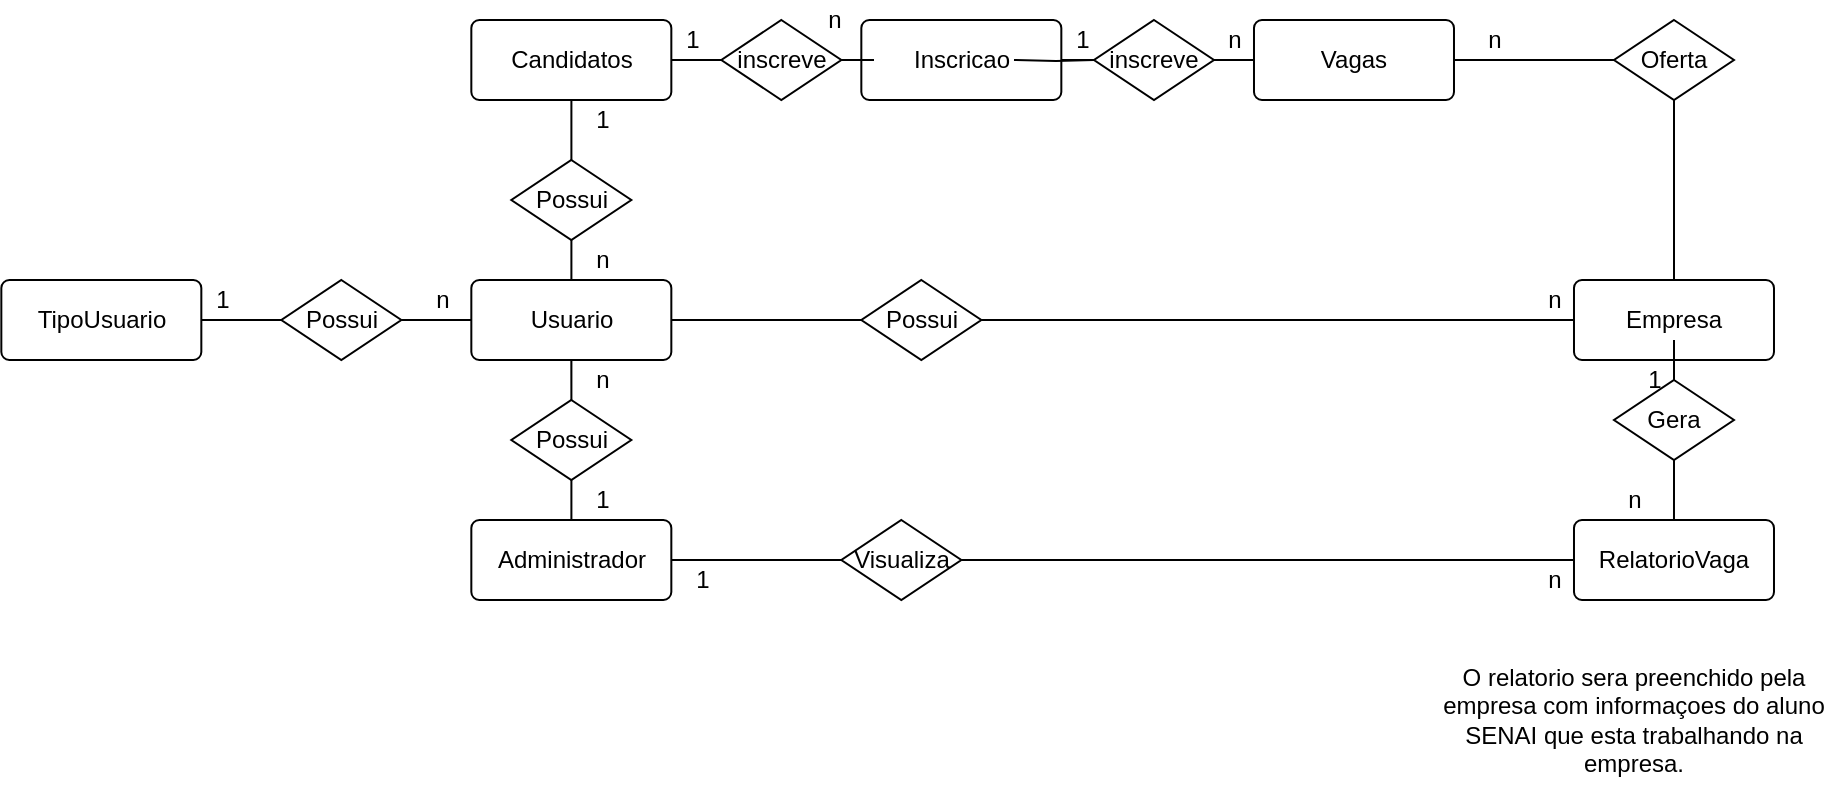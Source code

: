 <mxfile version="13.6.6" type="device" pages="2"><diagram id="Rtye4BdzTLFSpwq03lgr" name="MODELO CONCEITUAL"><mxGraphModel dx="-45" dy="1606" grid="1" gridSize="10" guides="1" tooltips="1" connect="1" arrows="1" fold="1" page="1" pageScale="1" pageWidth="827" pageHeight="1169" math="0" shadow="0"><root><mxCell id="R9CKVmMFpFX0VyxzMPqk-0"/><mxCell id="R9CKVmMFpFX0VyxzMPqk-1" parent="R9CKVmMFpFX0VyxzMPqk-0"/><mxCell id="S0Hf0tJzuEP6_JnfGfQa-0" value="Usuario" style="rounded=1;arcSize=10;whiteSpace=wrap;html=1;align=center;" parent="R9CKVmMFpFX0VyxzMPqk-1" vertex="1"><mxGeometry x="1278.667" y="120" width="100" height="40" as="geometry"/></mxCell><mxCell id="S0Hf0tJzuEP6_JnfGfQa-1" value="Candidatos" style="rounded=1;arcSize=10;whiteSpace=wrap;html=1;align=center;" parent="R9CKVmMFpFX0VyxzMPqk-1" vertex="1"><mxGeometry x="1278.667" y="-10" width="100" height="40" as="geometry"/></mxCell><mxCell id="S0Hf0tJzuEP6_JnfGfQa-2" style="edgeStyle=orthogonalEdgeStyle;rounded=0;orthogonalLoop=1;jettySize=auto;html=1;entryX=1;entryY=0.5;entryDx=0;entryDy=0;endArrow=none;endFill=0;" parent="R9CKVmMFpFX0VyxzMPqk-1" source="S0Hf0tJzuEP6_JnfGfQa-3" target="S0Hf0tJzuEP6_JnfGfQa-5" edge="1"><mxGeometry relative="1" as="geometry"/></mxCell><mxCell id="S0Hf0tJzuEP6_JnfGfQa-3" value="Empresa" style="rounded=1;arcSize=10;whiteSpace=wrap;html=1;align=center;" parent="R9CKVmMFpFX0VyxzMPqk-1" vertex="1"><mxGeometry x="1829.997" y="120" width="100" height="40" as="geometry"/></mxCell><mxCell id="S0Hf0tJzuEP6_JnfGfQa-4" style="edgeStyle=orthogonalEdgeStyle;rounded=0;orthogonalLoop=1;jettySize=auto;html=1;endArrow=none;endFill=0;entryX=1;entryY=0.5;entryDx=0;entryDy=0;" parent="R9CKVmMFpFX0VyxzMPqk-1" source="S0Hf0tJzuEP6_JnfGfQa-5" target="S0Hf0tJzuEP6_JnfGfQa-0" edge="1"><mxGeometry relative="1" as="geometry"><mxPoint x="1410" y="160" as="targetPoint"/></mxGeometry></mxCell><mxCell id="S0Hf0tJzuEP6_JnfGfQa-5" value="Possui" style="shape=rhombus;perimeter=rhombusPerimeter;whiteSpace=wrap;html=1;align=center;" parent="R9CKVmMFpFX0VyxzMPqk-1" vertex="1"><mxGeometry x="1473.667" y="120" width="60" height="40" as="geometry"/></mxCell><mxCell id="S0Hf0tJzuEP6_JnfGfQa-6" value="TipoUsuario" style="rounded=1;arcSize=10;whiteSpace=wrap;html=1;align=center;" parent="R9CKVmMFpFX0VyxzMPqk-1" vertex="1"><mxGeometry x="1043.667" y="120" width="100" height="40" as="geometry"/></mxCell><mxCell id="S0Hf0tJzuEP6_JnfGfQa-7" style="edgeStyle=orthogonalEdgeStyle;rounded=0;orthogonalLoop=1;jettySize=auto;html=1;entryX=0;entryY=0.5;entryDx=0;entryDy=0;endArrow=none;endFill=0;" parent="R9CKVmMFpFX0VyxzMPqk-1" source="S0Hf0tJzuEP6_JnfGfQa-9" target="S0Hf0tJzuEP6_JnfGfQa-0" edge="1"><mxGeometry relative="1" as="geometry"/></mxCell><mxCell id="S0Hf0tJzuEP6_JnfGfQa-8" style="edgeStyle=orthogonalEdgeStyle;rounded=0;orthogonalLoop=1;jettySize=auto;html=1;endArrow=none;endFill=0;" parent="R9CKVmMFpFX0VyxzMPqk-1" source="S0Hf0tJzuEP6_JnfGfQa-9" target="S0Hf0tJzuEP6_JnfGfQa-6" edge="1"><mxGeometry relative="1" as="geometry"/></mxCell><mxCell id="S0Hf0tJzuEP6_JnfGfQa-9" value="Possui" style="shape=rhombus;perimeter=rhombusPerimeter;whiteSpace=wrap;html=1;align=center;" parent="R9CKVmMFpFX0VyxzMPqk-1" vertex="1"><mxGeometry x="1183.667" y="120" width="60" height="40" as="geometry"/></mxCell><mxCell id="S0Hf0tJzuEP6_JnfGfQa-10" style="edgeStyle=orthogonalEdgeStyle;rounded=0;orthogonalLoop=1;jettySize=auto;html=1;endArrow=none;endFill=0;" parent="R9CKVmMFpFX0VyxzMPqk-1" source="S0Hf0tJzuEP6_JnfGfQa-12" target="S0Hf0tJzuEP6_JnfGfQa-3" edge="1"><mxGeometry relative="1" as="geometry"/></mxCell><mxCell id="S0Hf0tJzuEP6_JnfGfQa-11" style="edgeStyle=orthogonalEdgeStyle;rounded=0;orthogonalLoop=1;jettySize=auto;html=1;entryX=1;entryY=0.5;entryDx=0;entryDy=0;endArrow=none;endFill=0;" parent="R9CKVmMFpFX0VyxzMPqk-1" source="S0Hf0tJzuEP6_JnfGfQa-12" target="S0Hf0tJzuEP6_JnfGfQa-13" edge="1"><mxGeometry relative="1" as="geometry"/></mxCell><mxCell id="S0Hf0tJzuEP6_JnfGfQa-12" value="Oferta" style="shape=rhombus;perimeter=rhombusPerimeter;whiteSpace=wrap;html=1;align=center;" parent="R9CKVmMFpFX0VyxzMPqk-1" vertex="1"><mxGeometry x="1849.997" y="-10" width="60" height="40" as="geometry"/></mxCell><mxCell id="S0Hf0tJzuEP6_JnfGfQa-13" value="Vagas" style="rounded=1;arcSize=10;whiteSpace=wrap;html=1;align=center;" parent="R9CKVmMFpFX0VyxzMPqk-1" vertex="1"><mxGeometry x="1669.997" y="-10" width="100" height="40" as="geometry"/></mxCell><mxCell id="S0Hf0tJzuEP6_JnfGfQa-14" style="edgeStyle=orthogonalEdgeStyle;rounded=0;orthogonalLoop=1;jettySize=auto;html=1;endArrow=none;endFill=0;" parent="R9CKVmMFpFX0VyxzMPqk-1" source="S0Hf0tJzuEP6_JnfGfQa-16" target="S0Hf0tJzuEP6_JnfGfQa-0" edge="1"><mxGeometry relative="1" as="geometry"/></mxCell><mxCell id="S0Hf0tJzuEP6_JnfGfQa-15" style="edgeStyle=orthogonalEdgeStyle;rounded=0;orthogonalLoop=1;jettySize=auto;html=1;endArrow=none;endFill=0;" parent="R9CKVmMFpFX0VyxzMPqk-1" source="S0Hf0tJzuEP6_JnfGfQa-16" target="S0Hf0tJzuEP6_JnfGfQa-1" edge="1"><mxGeometry relative="1" as="geometry"/></mxCell><mxCell id="S0Hf0tJzuEP6_JnfGfQa-16" value="Possui" style="shape=rhombus;perimeter=rhombusPerimeter;whiteSpace=wrap;html=1;align=center;" parent="R9CKVmMFpFX0VyxzMPqk-1" vertex="1"><mxGeometry x="1298.667" y="60" width="60" height="40" as="geometry"/></mxCell><mxCell id="S0Hf0tJzuEP6_JnfGfQa-17" style="edgeStyle=orthogonalEdgeStyle;rounded=0;orthogonalLoop=1;jettySize=auto;html=1;entryX=1;entryY=0.5;entryDx=0;entryDy=0;endArrow=none;endFill=0;" parent="R9CKVmMFpFX0VyxzMPqk-1" source="8Z5GCHGAfN46zzeu1oub-3" target="S0Hf0tJzuEP6_JnfGfQa-1" edge="1"><mxGeometry relative="1" as="geometry"><mxPoint x="1470" y="10" as="sourcePoint"/></mxGeometry></mxCell><mxCell id="S0Hf0tJzuEP6_JnfGfQa-18" style="edgeStyle=orthogonalEdgeStyle;rounded=0;orthogonalLoop=1;jettySize=auto;html=1;entryX=0;entryY=0.5;entryDx=0;entryDy=0;endArrow=none;endFill=0;" parent="R9CKVmMFpFX0VyxzMPqk-1" source="8Z5GCHGAfN46zzeu1oub-5" target="S0Hf0tJzuEP6_JnfGfQa-13" edge="1"><mxGeometry relative="1" as="geometry"><mxPoint x="1550" y="10" as="sourcePoint"/><Array as="points"><mxPoint x="1520" y="10"/><mxPoint x="1520" y="10"/></Array></mxGeometry></mxCell><mxCell id="S0Hf0tJzuEP6_JnfGfQa-20" value="Administrador" style="rounded=1;arcSize=10;whiteSpace=wrap;html=1;align=center;" parent="R9CKVmMFpFX0VyxzMPqk-1" vertex="1"><mxGeometry x="1278.667" y="240" width="100" height="40" as="geometry"/></mxCell><mxCell id="S0Hf0tJzuEP6_JnfGfQa-21" style="edgeStyle=orthogonalEdgeStyle;rounded=0;orthogonalLoop=1;jettySize=auto;html=1;endArrow=none;endFill=0;" parent="R9CKVmMFpFX0VyxzMPqk-1" source="S0Hf0tJzuEP6_JnfGfQa-23" target="S0Hf0tJzuEP6_JnfGfQa-20" edge="1"><mxGeometry relative="1" as="geometry"/></mxCell><mxCell id="S0Hf0tJzuEP6_JnfGfQa-22" style="edgeStyle=orthogonalEdgeStyle;rounded=0;orthogonalLoop=1;jettySize=auto;html=1;entryX=0.5;entryY=1;entryDx=0;entryDy=0;endArrow=none;endFill=0;" parent="R9CKVmMFpFX0VyxzMPqk-1" source="S0Hf0tJzuEP6_JnfGfQa-23" target="S0Hf0tJzuEP6_JnfGfQa-0" edge="1"><mxGeometry relative="1" as="geometry"/></mxCell><mxCell id="S0Hf0tJzuEP6_JnfGfQa-23" value="Possui" style="shape=rhombus;perimeter=rhombusPerimeter;whiteSpace=wrap;html=1;align=center;" parent="R9CKVmMFpFX0VyxzMPqk-1" vertex="1"><mxGeometry x="1298.667" y="180" width="60" height="40" as="geometry"/></mxCell><mxCell id="S0Hf0tJzuEP6_JnfGfQa-24" value="RelatorioVaga&lt;span style=&quot;color: rgba(0 , 0 , 0 , 0) ; font-family: monospace ; font-size: 0px&quot;&gt;%3CmxGraphModel%3E%3Croot%3E%3CmxCell%20id%3D%220%22%2F%3E%3CmxCell%20id%3D%221%22%20parent%3D%220%22%2F%3E%3CmxCell%20id%3D%222%22%20value%3D%22Empresa%22%20style%3D%22rounded%3D1%3BarcSize%3D10%3BwhiteSpace%3Dwrap%3Bhtml%3D1%3Balign%3Dcenter%3B%22%20vertex%3D%221%22%20parent%3D%221%22%3E%3CmxGeometry%20x%3D%22640%22%20y%3D%22200%22%20width%3D%22100%22%20height%3D%2240%22%20as%3D%22geometry%22%2F%3E%3C%2FmxCell%3E%3C%2Froot%3E%3C%2FmxGraphModel%3EVVaga&lt;/span&gt;" style="rounded=1;arcSize=10;whiteSpace=wrap;html=1;align=center;" parent="R9CKVmMFpFX0VyxzMPqk-1" vertex="1"><mxGeometry x="1829.997" y="240" width="100" height="40" as="geometry"/></mxCell><mxCell id="S0Hf0tJzuEP6_JnfGfQa-25" style="edgeStyle=orthogonalEdgeStyle;rounded=0;orthogonalLoop=1;jettySize=auto;html=1;endArrow=none;endFill=0;" parent="R9CKVmMFpFX0VyxzMPqk-1" source="S0Hf0tJzuEP6_JnfGfQa-27" target="S0Hf0tJzuEP6_JnfGfQa-3" edge="1"><mxGeometry relative="1" as="geometry"/></mxCell><mxCell id="S0Hf0tJzuEP6_JnfGfQa-26" style="edgeStyle=orthogonalEdgeStyle;rounded=0;orthogonalLoop=1;jettySize=auto;html=1;entryX=0.5;entryY=0;entryDx=0;entryDy=0;endArrow=none;endFill=0;" parent="R9CKVmMFpFX0VyxzMPqk-1" source="S0Hf0tJzuEP6_JnfGfQa-27" target="S0Hf0tJzuEP6_JnfGfQa-24" edge="1"><mxGeometry relative="1" as="geometry"/></mxCell><mxCell id="S0Hf0tJzuEP6_JnfGfQa-27" value="Gera" style="shape=rhombus;perimeter=rhombusPerimeter;whiteSpace=wrap;html=1;align=center;" parent="R9CKVmMFpFX0VyxzMPqk-1" vertex="1"><mxGeometry x="1849.997" y="170" width="60" height="40" as="geometry"/></mxCell><mxCell id="S0Hf0tJzuEP6_JnfGfQa-28" style="edgeStyle=orthogonalEdgeStyle;rounded=0;orthogonalLoop=1;jettySize=auto;html=1;entryX=1;entryY=0.5;entryDx=0;entryDy=0;endArrow=none;endFill=0;" parent="R9CKVmMFpFX0VyxzMPqk-1" source="S0Hf0tJzuEP6_JnfGfQa-30" target="S0Hf0tJzuEP6_JnfGfQa-20" edge="1"><mxGeometry relative="1" as="geometry"/></mxCell><mxCell id="S0Hf0tJzuEP6_JnfGfQa-29" style="edgeStyle=orthogonalEdgeStyle;rounded=0;orthogonalLoop=1;jettySize=auto;html=1;entryX=0;entryY=0.5;entryDx=0;entryDy=0;endArrow=none;endFill=0;" parent="R9CKVmMFpFX0VyxzMPqk-1" source="S0Hf0tJzuEP6_JnfGfQa-30" target="S0Hf0tJzuEP6_JnfGfQa-24" edge="1"><mxGeometry relative="1" as="geometry"/></mxCell><mxCell id="S0Hf0tJzuEP6_JnfGfQa-30" value="Visualiza" style="shape=rhombus;perimeter=rhombusPerimeter;whiteSpace=wrap;html=1;align=center;" parent="R9CKVmMFpFX0VyxzMPqk-1" vertex="1"><mxGeometry x="1463.667" y="240" width="60" height="40" as="geometry"/></mxCell><mxCell id="S0Hf0tJzuEP6_JnfGfQa-31" value="1" style="text;html=1;align=center;verticalAlign=middle;resizable=0;points=[];autosize=1;" parent="R9CKVmMFpFX0VyxzMPqk-1" vertex="1"><mxGeometry x="1143.667" y="120" width="20" height="20" as="geometry"/></mxCell><mxCell id="S0Hf0tJzuEP6_JnfGfQa-32" value="n" style="text;html=1;align=center;verticalAlign=middle;resizable=0;points=[];autosize=1;" parent="R9CKVmMFpFX0VyxzMPqk-1" vertex="1"><mxGeometry x="1253.667" y="120" width="20" height="20" as="geometry"/></mxCell><mxCell id="S0Hf0tJzuEP6_JnfGfQa-33" value="n" style="text;html=1;align=center;verticalAlign=middle;resizable=0;points=[];autosize=1;" parent="R9CKVmMFpFX0VyxzMPqk-1" vertex="1"><mxGeometry x="1333.667" y="100" width="20" height="20" as="geometry"/></mxCell><mxCell id="S0Hf0tJzuEP6_JnfGfQa-34" value="1" style="text;html=1;align=center;verticalAlign=middle;resizable=0;points=[];autosize=1;" parent="R9CKVmMFpFX0VyxzMPqk-1" vertex="1"><mxGeometry x="1333.667" y="30" width="20" height="20" as="geometry"/></mxCell><mxCell id="S0Hf0tJzuEP6_JnfGfQa-35" value="1" style="text;html=1;align=center;verticalAlign=middle;resizable=0;points=[];autosize=1;" parent="R9CKVmMFpFX0VyxzMPqk-1" vertex="1"><mxGeometry x="1378.667" y="-10" width="20" height="20" as="geometry"/></mxCell><mxCell id="S0Hf0tJzuEP6_JnfGfQa-36" value="n" style="text;html=1;align=center;verticalAlign=middle;resizable=0;points=[];autosize=1;" parent="R9CKVmMFpFX0VyxzMPqk-1" vertex="1"><mxGeometry x="1649.997" y="-10" width="20" height="20" as="geometry"/></mxCell><mxCell id="S0Hf0tJzuEP6_JnfGfQa-37" value="n" style="text;html=1;align=center;verticalAlign=middle;resizable=0;points=[];autosize=1;" parent="R9CKVmMFpFX0VyxzMPqk-1" vertex="1"><mxGeometry x="1779.997" y="-10" width="20" height="20" as="geometry"/></mxCell><mxCell id="S0Hf0tJzuEP6_JnfGfQa-38" value="n" style="text;html=1;align=center;verticalAlign=middle;resizable=0;points=[];autosize=1;" parent="R9CKVmMFpFX0VyxzMPqk-1" vertex="1"><mxGeometry x="1809.997" y="120" width="20" height="20" as="geometry"/></mxCell><mxCell id="S0Hf0tJzuEP6_JnfGfQa-39" value="n" style="text;html=1;align=center;verticalAlign=middle;resizable=0;points=[];autosize=1;" parent="R9CKVmMFpFX0VyxzMPqk-1" vertex="1"><mxGeometry x="1333.667" y="160" width="20" height="20" as="geometry"/></mxCell><mxCell id="S0Hf0tJzuEP6_JnfGfQa-40" value="1" style="text;html=1;align=center;verticalAlign=middle;resizable=0;points=[];autosize=1;" parent="R9CKVmMFpFX0VyxzMPqk-1" vertex="1"><mxGeometry x="1333.667" y="220" width="20" height="20" as="geometry"/></mxCell><mxCell id="S0Hf0tJzuEP6_JnfGfQa-41" value="1" style="text;html=1;align=center;verticalAlign=middle;resizable=0;points=[];autosize=1;" parent="R9CKVmMFpFX0VyxzMPqk-1" vertex="1"><mxGeometry x="1383.667" y="260" width="20" height="20" as="geometry"/></mxCell><mxCell id="S0Hf0tJzuEP6_JnfGfQa-42" value="n" style="text;html=1;align=center;verticalAlign=middle;resizable=0;points=[];autosize=1;" parent="R9CKVmMFpFX0VyxzMPqk-1" vertex="1"><mxGeometry x="1809.997" y="260" width="20" height="20" as="geometry"/></mxCell><mxCell id="S0Hf0tJzuEP6_JnfGfQa-43" value="1" style="text;html=1;align=center;verticalAlign=middle;resizable=0;points=[];autosize=1;" parent="R9CKVmMFpFX0VyxzMPqk-1" vertex="1"><mxGeometry x="1859.997" y="160" width="20" height="20" as="geometry"/></mxCell><mxCell id="S0Hf0tJzuEP6_JnfGfQa-44" value="n" style="text;html=1;align=center;verticalAlign=middle;resizable=0;points=[];autosize=1;" parent="R9CKVmMFpFX0VyxzMPqk-1" vertex="1"><mxGeometry x="1849.997" y="220" width="20" height="20" as="geometry"/></mxCell><mxCell id="8Z5GCHGAfN46zzeu1oub-0" value="O relatorio sera preenchido pela empresa com informaçoes do aluno SENAI que esta trabalhando na empresa." style="text;html=1;strokeColor=none;fillColor=none;align=center;verticalAlign=middle;whiteSpace=wrap;rounded=0;" vertex="1" parent="R9CKVmMFpFX0VyxzMPqk-1"><mxGeometry x="1756.83" y="300" width="206.33" height="80" as="geometry"/></mxCell><mxCell id="8Z5GCHGAfN46zzeu1oub-1" value="Inscricao" style="rounded=1;arcSize=10;whiteSpace=wrap;html=1;align=center;" vertex="1" parent="R9CKVmMFpFX0VyxzMPqk-1"><mxGeometry x="1473.667" y="-10" width="100" height="40" as="geometry"/></mxCell><mxCell id="8Z5GCHGAfN46zzeu1oub-3" value="inscreve" style="shape=rhombus;perimeter=rhombusPerimeter;whiteSpace=wrap;html=1;align=center;" vertex="1" parent="R9CKVmMFpFX0VyxzMPqk-1"><mxGeometry x="1403.667" y="-10" width="60" height="40" as="geometry"/></mxCell><mxCell id="8Z5GCHGAfN46zzeu1oub-4" style="edgeStyle=orthogonalEdgeStyle;rounded=0;orthogonalLoop=1;jettySize=auto;html=1;entryX=1;entryY=0.5;entryDx=0;entryDy=0;endArrow=none;endFill=0;" edge="1" parent="R9CKVmMFpFX0VyxzMPqk-1" target="8Z5GCHGAfN46zzeu1oub-3"><mxGeometry relative="1" as="geometry"><mxPoint x="1480" y="10" as="sourcePoint"/><mxPoint x="1378.667" y="10" as="targetPoint"/></mxGeometry></mxCell><mxCell id="8Z5GCHGAfN46zzeu1oub-5" value="inscreve" style="shape=rhombus;perimeter=rhombusPerimeter;whiteSpace=wrap;html=1;align=center;" vertex="1" parent="R9CKVmMFpFX0VyxzMPqk-1"><mxGeometry x="1589.997" y="-10" width="60" height="40" as="geometry"/></mxCell><mxCell id="8Z5GCHGAfN46zzeu1oub-6" style="edgeStyle=orthogonalEdgeStyle;rounded=0;orthogonalLoop=1;jettySize=auto;html=1;entryX=0;entryY=0.5;entryDx=0;entryDy=0;endArrow=none;endFill=0;" edge="1" parent="R9CKVmMFpFX0VyxzMPqk-1" target="8Z5GCHGAfN46zzeu1oub-5"><mxGeometry relative="1" as="geometry"><mxPoint x="1550" y="10" as="sourcePoint"/><mxPoint x="1669.997" y="10" as="targetPoint"/><Array as="points"/></mxGeometry></mxCell><mxCell id="8Z5GCHGAfN46zzeu1oub-7" value="n" style="text;html=1;align=center;verticalAlign=middle;resizable=0;points=[];autosize=1;" vertex="1" parent="R9CKVmMFpFX0VyxzMPqk-1"><mxGeometry x="1450" y="-20" width="20" height="20" as="geometry"/></mxCell><mxCell id="8Z5GCHGAfN46zzeu1oub-8" value="1" style="text;html=1;align=center;verticalAlign=middle;resizable=0;points=[];autosize=1;" vertex="1" parent="R9CKVmMFpFX0VyxzMPqk-1"><mxGeometry x="1573.67" y="-10" width="20" height="20" as="geometry"/></mxCell></root></mxGraphModel></diagram><diagram name="MODELO LOGICO" id="6uJWNdYGiPGjoAJl3AIf"><mxGraphModel dx="4850" dy="2074" grid="1" gridSize="10" guides="1" tooltips="1" connect="1" arrows="1" fold="1" page="1" pageScale="1" pageWidth="850" pageHeight="1100" math="0" shadow="0"><root><mxCell id="CAym0Gc60pe99Eawvatt-0"/><mxCell id="CAym0Gc60pe99Eawvatt-1" parent="CAym0Gc60pe99Eawvatt-0"/><mxCell id="qr9b6MShW8G9UH2XWE9F-0" value="TipoUsuario" style="shape=table;startSize=30;container=1;collapsible=1;childLayout=tableLayout;fixedRows=1;rowLines=0;fontStyle=1;align=center;resizeLast=1;" parent="CAym0Gc60pe99Eawvatt-1" vertex="1"><mxGeometry x="-1640" y="-1080" width="180" height="160" as="geometry"/></mxCell><mxCell id="qr9b6MShW8G9UH2XWE9F-1" value="" style="shape=partialRectangle;collapsible=0;dropTarget=0;pointerEvents=0;fillColor=none;top=0;left=0;bottom=1;right=0;points=[[0,0.5],[1,0.5]];portConstraint=eastwest;" parent="qr9b6MShW8G9UH2XWE9F-0" vertex="1"><mxGeometry y="30" width="180" height="30" as="geometry"/></mxCell><mxCell id="qr9b6MShW8G9UH2XWE9F-2" value="PK" style="shape=partialRectangle;connectable=0;fillColor=none;top=0;left=0;bottom=0;right=0;fontStyle=1;overflow=hidden;" parent="qr9b6MShW8G9UH2XWE9F-1" vertex="1"><mxGeometry width="30" height="30" as="geometry"/></mxCell><mxCell id="qr9b6MShW8G9UH2XWE9F-3" value="TipoUsuario_ID" style="shape=partialRectangle;connectable=0;fillColor=none;top=0;left=0;bottom=0;right=0;align=left;spacingLeft=6;fontStyle=5;overflow=hidden;" parent="qr9b6MShW8G9UH2XWE9F-1" vertex="1"><mxGeometry x="30" width="150" height="30" as="geometry"/></mxCell><mxCell id="qr9b6MShW8G9UH2XWE9F-4" value="" style="shape=partialRectangle;collapsible=0;dropTarget=0;pointerEvents=0;fillColor=none;top=0;left=0;bottom=0;right=0;points=[[0,0.5],[1,0.5]];portConstraint=eastwest;" parent="qr9b6MShW8G9UH2XWE9F-0" vertex="1"><mxGeometry y="60" width="180" height="30" as="geometry"/></mxCell><mxCell id="qr9b6MShW8G9UH2XWE9F-5" value="" style="shape=partialRectangle;connectable=0;fillColor=none;top=0;left=0;bottom=0;right=0;editable=1;overflow=hidden;" parent="qr9b6MShW8G9UH2XWE9F-4" vertex="1"><mxGeometry width="30" height="30" as="geometry"/></mxCell><mxCell id="qr9b6MShW8G9UH2XWE9F-6" value="Administrador" style="shape=partialRectangle;connectable=0;fillColor=none;top=0;left=0;bottom=0;right=0;align=left;spacingLeft=6;overflow=hidden;" parent="qr9b6MShW8G9UH2XWE9F-4" vertex="1"><mxGeometry x="30" width="150" height="30" as="geometry"/></mxCell><mxCell id="qr9b6MShW8G9UH2XWE9F-7" value="" style="shape=partialRectangle;collapsible=0;dropTarget=0;pointerEvents=0;fillColor=none;top=0;left=0;bottom=0;right=0;points=[[0,0.5],[1,0.5]];portConstraint=eastwest;" parent="qr9b6MShW8G9UH2XWE9F-0" vertex="1"><mxGeometry y="90" width="180" height="30" as="geometry"/></mxCell><mxCell id="qr9b6MShW8G9UH2XWE9F-8" value="" style="shape=partialRectangle;connectable=0;fillColor=none;top=0;left=0;bottom=0;right=0;editable=1;overflow=hidden;" parent="qr9b6MShW8G9UH2XWE9F-7" vertex="1"><mxGeometry width="30" height="30" as="geometry"/></mxCell><mxCell id="qr9b6MShW8G9UH2XWE9F-9" value="Empresa" style="shape=partialRectangle;connectable=0;fillColor=none;top=0;left=0;bottom=0;right=0;align=left;spacingLeft=6;overflow=hidden;" parent="qr9b6MShW8G9UH2XWE9F-7" vertex="1"><mxGeometry x="30" width="150" height="30" as="geometry"/></mxCell><mxCell id="qr9b6MShW8G9UH2XWE9F-10" value="" style="shape=partialRectangle;collapsible=0;dropTarget=0;pointerEvents=0;fillColor=none;top=0;left=0;bottom=0;right=0;points=[[0,0.5],[1,0.5]];portConstraint=eastwest;" parent="qr9b6MShW8G9UH2XWE9F-0" vertex="1"><mxGeometry y="120" width="180" height="30" as="geometry"/></mxCell><mxCell id="qr9b6MShW8G9UH2XWE9F-11" value="" style="shape=partialRectangle;connectable=0;fillColor=none;top=0;left=0;bottom=0;right=0;editable=1;overflow=hidden;" parent="qr9b6MShW8G9UH2XWE9F-10" vertex="1"><mxGeometry width="30" height="30" as="geometry"/></mxCell><mxCell id="qr9b6MShW8G9UH2XWE9F-12" value="Candidato" style="shape=partialRectangle;connectable=0;fillColor=none;top=0;left=0;bottom=0;right=0;align=left;spacingLeft=6;overflow=hidden;" parent="qr9b6MShW8G9UH2XWE9F-10" vertex="1"><mxGeometry x="30" width="150" height="30" as="geometry"/></mxCell><mxCell id="cPNApC7pucOxADxMqvkz-3" value="" style="edgeStyle=entityRelationEdgeStyle;fontSize=12;html=1;endArrow=ERmany;exitX=1;exitY=0.5;exitDx=0;exitDy=0;" edge="1" parent="CAym0Gc60pe99Eawvatt-1" source="qr9b6MShW8G9UH2XWE9F-1" target="cPNApC7pucOxADxMqvkz-30"><mxGeometry width="100" height="100" relative="1" as="geometry"><mxPoint x="-1480" y="-890" as="sourcePoint"/><mxPoint x="-1380" y="-1035" as="targetPoint"/></mxGeometry></mxCell><mxCell id="cPNApC7pucOxADxMqvkz-26" value="Usuário" style="shape=table;startSize=30;container=1;collapsible=1;childLayout=tableLayout;fixedRows=1;rowLines=0;fontStyle=1;align=center;resizeLast=1;" vertex="1" parent="CAym0Gc60pe99Eawvatt-1"><mxGeometry x="-1365" y="-1090" width="225" height="250" as="geometry"/></mxCell><mxCell id="cPNApC7pucOxADxMqvkz-27" value="" style="shape=partialRectangle;collapsible=0;dropTarget=0;pointerEvents=0;fillColor=none;top=0;left=0;bottom=0;right=0;points=[[0,0.5],[1,0.5]];portConstraint=eastwest;" vertex="1" parent="cPNApC7pucOxADxMqvkz-26"><mxGeometry y="30" width="225" height="30" as="geometry"/></mxCell><mxCell id="cPNApC7pucOxADxMqvkz-28" value="PK" style="shape=partialRectangle;connectable=0;fillColor=none;top=0;left=0;bottom=0;right=0;fontStyle=1;overflow=hidden;" vertex="1" parent="cPNApC7pucOxADxMqvkz-27"><mxGeometry width="60" height="30" as="geometry"/></mxCell><mxCell id="cPNApC7pucOxADxMqvkz-29" value="Usuario_ID (int)" style="shape=partialRectangle;connectable=0;fillColor=none;top=0;left=0;bottom=0;right=0;align=left;spacingLeft=6;fontStyle=5;overflow=hidden;" vertex="1" parent="cPNApC7pucOxADxMqvkz-27"><mxGeometry x="60" width="165" height="30" as="geometry"/></mxCell><mxCell id="cPNApC7pucOxADxMqvkz-30" value="" style="shape=partialRectangle;collapsible=0;dropTarget=0;pointerEvents=0;fillColor=none;top=0;left=0;bottom=1;right=0;points=[[0,0.5],[1,0.5]];portConstraint=eastwest;" vertex="1" parent="cPNApC7pucOxADxMqvkz-26"><mxGeometry y="60" width="225" height="30" as="geometry"/></mxCell><mxCell id="cPNApC7pucOxADxMqvkz-31" value="FK1" style="shape=partialRectangle;connectable=0;fillColor=none;top=0;left=0;bottom=0;right=0;fontStyle=1;overflow=hidden;" vertex="1" parent="cPNApC7pucOxADxMqvkz-30"><mxGeometry width="60" height="30" as="geometry"/></mxCell><mxCell id="cPNApC7pucOxADxMqvkz-32" value="TipoUsuario_ID (int)" style="shape=partialRectangle;connectable=0;fillColor=none;top=0;left=0;bottom=0;right=0;align=left;spacingLeft=6;fontStyle=5;overflow=hidden;" vertex="1" parent="cPNApC7pucOxADxMqvkz-30"><mxGeometry x="60" width="165" height="30" as="geometry"/></mxCell><mxCell id="cPNApC7pucOxADxMqvkz-33" value="" style="shape=partialRectangle;collapsible=0;dropTarget=0;pointerEvents=0;fillColor=none;top=0;left=0;bottom=0;right=0;points=[[0,0.5],[1,0.5]];portConstraint=eastwest;" vertex="1" parent="cPNApC7pucOxADxMqvkz-26"><mxGeometry y="90" width="225" height="30" as="geometry"/></mxCell><mxCell id="cPNApC7pucOxADxMqvkz-34" value="" style="shape=partialRectangle;connectable=0;fillColor=none;top=0;left=0;bottom=0;right=0;editable=1;overflow=hidden;" vertex="1" parent="cPNApC7pucOxADxMqvkz-33"><mxGeometry width="60" height="30" as="geometry"/></mxCell><mxCell id="cPNApC7pucOxADxMqvkz-35" value="Nome (varchar)" style="shape=partialRectangle;connectable=0;fillColor=none;top=0;left=0;bottom=0;right=0;align=left;spacingLeft=6;overflow=hidden;" vertex="1" parent="cPNApC7pucOxADxMqvkz-33"><mxGeometry x="60" width="165" height="30" as="geometry"/></mxCell><mxCell id="cPNApC7pucOxADxMqvkz-36" value="" style="shape=partialRectangle;collapsible=0;dropTarget=0;pointerEvents=0;fillColor=none;top=0;left=0;bottom=0;right=0;points=[[0,0.5],[1,0.5]];portConstraint=eastwest;" vertex="1" parent="cPNApC7pucOxADxMqvkz-26"><mxGeometry y="120" width="225" height="30" as="geometry"/></mxCell><mxCell id="cPNApC7pucOxADxMqvkz-37" value="" style="shape=partialRectangle;connectable=0;fillColor=none;top=0;left=0;bottom=0;right=0;editable=1;overflow=hidden;" vertex="1" parent="cPNApC7pucOxADxMqvkz-36"><mxGeometry width="60" height="30" as="geometry"/></mxCell><mxCell id="cPNApC7pucOxADxMqvkz-38" value="Email (varchar)" style="shape=partialRectangle;connectable=0;fillColor=none;top=0;left=0;bottom=0;right=0;align=left;spacingLeft=6;overflow=hidden;" vertex="1" parent="cPNApC7pucOxADxMqvkz-36"><mxGeometry x="60" width="165" height="30" as="geometry"/></mxCell><mxCell id="cPNApC7pucOxADxMqvkz-39" value="" style="shape=partialRectangle;collapsible=0;dropTarget=0;pointerEvents=0;fillColor=none;top=0;left=0;bottom=0;right=0;points=[[0,0.5],[1,0.5]];portConstraint=eastwest;" vertex="1" parent="cPNApC7pucOxADxMqvkz-26"><mxGeometry y="150" width="225" height="30" as="geometry"/></mxCell><mxCell id="cPNApC7pucOxADxMqvkz-40" value="" style="shape=partialRectangle;connectable=0;fillColor=none;top=0;left=0;bottom=0;right=0;editable=1;overflow=hidden;" vertex="1" parent="cPNApC7pucOxADxMqvkz-39"><mxGeometry width="60" height="30" as="geometry"/></mxCell><mxCell id="cPNApC7pucOxADxMqvkz-41" value="DataNascimento (Datetime2)" style="shape=partialRectangle;connectable=0;fillColor=none;top=0;left=0;bottom=0;right=0;align=left;spacingLeft=6;overflow=hidden;" vertex="1" parent="cPNApC7pucOxADxMqvkz-39"><mxGeometry x="60" width="165" height="30" as="geometry"/></mxCell><mxCell id="cPNApC7pucOxADxMqvkz-42" value="" style="shape=partialRectangle;collapsible=0;dropTarget=0;pointerEvents=0;fillColor=none;top=0;left=0;bottom=0;right=0;points=[[0,0.5],[1,0.5]];portConstraint=eastwest;" vertex="1" parent="cPNApC7pucOxADxMqvkz-26"><mxGeometry y="180" width="225" height="30" as="geometry"/></mxCell><mxCell id="cPNApC7pucOxADxMqvkz-43" value="" style="shape=partialRectangle;connectable=0;fillColor=none;top=0;left=0;bottom=0;right=0;editable=1;overflow=hidden;" vertex="1" parent="cPNApC7pucOxADxMqvkz-42"><mxGeometry width="60" height="30" as="geometry"/></mxCell><mxCell id="cPNApC7pucOxADxMqvkz-44" value="Senha (varchar)" style="shape=partialRectangle;connectable=0;fillColor=none;top=0;left=0;bottom=0;right=0;align=left;spacingLeft=6;overflow=hidden;" vertex="1" parent="cPNApC7pucOxADxMqvkz-42"><mxGeometry x="60" width="165" height="30" as="geometry"/></mxCell><mxCell id="cPNApC7pucOxADxMqvkz-45" value="" style="shape=partialRectangle;collapsible=0;dropTarget=0;pointerEvents=0;fillColor=none;top=0;left=0;bottom=0;right=0;points=[[0,0.5],[1,0.5]];portConstraint=eastwest;" vertex="1" parent="cPNApC7pucOxADxMqvkz-26"><mxGeometry y="210" width="225" height="30" as="geometry"/></mxCell><mxCell id="cPNApC7pucOxADxMqvkz-46" value="" style="shape=partialRectangle;connectable=0;fillColor=none;top=0;left=0;bottom=0;right=0;editable=1;overflow=hidden;" vertex="1" parent="cPNApC7pucOxADxMqvkz-45"><mxGeometry width="60" height="30" as="geometry"/></mxCell><mxCell id="cPNApC7pucOxADxMqvkz-47" value="Telefone (char)" style="shape=partialRectangle;connectable=0;fillColor=none;top=0;left=0;bottom=0;right=0;align=left;spacingLeft=6;overflow=hidden;" vertex="1" parent="cPNApC7pucOxADxMqvkz-45"><mxGeometry x="60" width="165" height="30" as="geometry"/></mxCell><mxCell id="cPNApC7pucOxADxMqvkz-61" value="" style="edgeStyle=entityRelationEdgeStyle;fontSize=12;html=1;endArrow=ERmany;exitX=1.003;exitY=0.37;exitDx=0;exitDy=0;exitPerimeter=0;" edge="1" parent="CAym0Gc60pe99Eawvatt-1" source="cPNApC7pucOxADxMqvkz-27" target="cPNApC7pucOxADxMqvkz-52"><mxGeometry width="100" height="100" relative="1" as="geometry"><mxPoint x="-1160" y="-910" as="sourcePoint"/><mxPoint x="-1065" y="-890" as="targetPoint"/></mxGeometry></mxCell><mxCell id="cPNApC7pucOxADxMqvkz-48" value="Administrador" style="shape=table;startSize=30;container=1;collapsible=1;childLayout=tableLayout;fixedRows=1;rowLines=0;fontStyle=1;align=center;resizeLast=1;" vertex="1" parent="CAym0Gc60pe99Eawvatt-1"><mxGeometry x="-1060" y="-1080" width="200" height="160" as="geometry"/></mxCell><mxCell id="cPNApC7pucOxADxMqvkz-49" value="" style="shape=partialRectangle;collapsible=0;dropTarget=0;pointerEvents=0;fillColor=none;top=0;left=0;bottom=0;right=0;points=[[0,0.5],[1,0.5]];portConstraint=eastwest;" vertex="1" parent="cPNApC7pucOxADxMqvkz-48"><mxGeometry y="30" width="200" height="30" as="geometry"/></mxCell><mxCell id="cPNApC7pucOxADxMqvkz-50" value="PK" style="shape=partialRectangle;connectable=0;fillColor=none;top=0;left=0;bottom=0;right=0;fontStyle=1;overflow=hidden;" vertex="1" parent="cPNApC7pucOxADxMqvkz-49"><mxGeometry width="60" height="30" as="geometry"/></mxCell><mxCell id="cPNApC7pucOxADxMqvkz-51" value="Administrador_ID (int)" style="shape=partialRectangle;connectable=0;fillColor=none;top=0;left=0;bottom=0;right=0;align=left;spacingLeft=6;fontStyle=5;overflow=hidden;" vertex="1" parent="cPNApC7pucOxADxMqvkz-49"><mxGeometry x="60" width="140" height="30" as="geometry"/></mxCell><mxCell id="cPNApC7pucOxADxMqvkz-52" value="" style="shape=partialRectangle;collapsible=0;dropTarget=0;pointerEvents=0;fillColor=none;top=0;left=0;bottom=1;right=0;points=[[0,0.5],[1,0.5]];portConstraint=eastwest;" vertex="1" parent="cPNApC7pucOxADxMqvkz-48"><mxGeometry y="60" width="200" height="30" as="geometry"/></mxCell><mxCell id="cPNApC7pucOxADxMqvkz-53" value="FK1" style="shape=partialRectangle;connectable=0;fillColor=none;top=0;left=0;bottom=0;right=0;fontStyle=1;overflow=hidden;" vertex="1" parent="cPNApC7pucOxADxMqvkz-52"><mxGeometry width="60" height="30" as="geometry"/></mxCell><mxCell id="cPNApC7pucOxADxMqvkz-54" value="Usuario_ID (int)" style="shape=partialRectangle;connectable=0;fillColor=none;top=0;left=0;bottom=0;right=0;align=left;spacingLeft=6;fontStyle=5;overflow=hidden;" vertex="1" parent="cPNApC7pucOxADxMqvkz-52"><mxGeometry x="60" width="140" height="30" as="geometry"/></mxCell><mxCell id="cPNApC7pucOxADxMqvkz-55" value="" style="shape=partialRectangle;collapsible=0;dropTarget=0;pointerEvents=0;fillColor=none;top=0;left=0;bottom=0;right=0;points=[[0,0.5],[1,0.5]];portConstraint=eastwest;" vertex="1" parent="cPNApC7pucOxADxMqvkz-48"><mxGeometry y="90" width="200" height="30" as="geometry"/></mxCell><mxCell id="cPNApC7pucOxADxMqvkz-56" value="" style="shape=partialRectangle;connectable=0;fillColor=none;top=0;left=0;bottom=0;right=0;editable=1;overflow=hidden;" vertex="1" parent="cPNApC7pucOxADxMqvkz-55"><mxGeometry width="60" height="30" as="geometry"/></mxCell><mxCell id="cPNApC7pucOxADxMqvkz-57" value="CPF (char)" style="shape=partialRectangle;connectable=0;fillColor=none;top=0;left=0;bottom=0;right=0;align=left;spacingLeft=6;overflow=hidden;" vertex="1" parent="cPNApC7pucOxADxMqvkz-55"><mxGeometry x="60" width="140" height="30" as="geometry"/></mxCell><mxCell id="cPNApC7pucOxADxMqvkz-58" value="" style="shape=partialRectangle;collapsible=0;dropTarget=0;pointerEvents=0;fillColor=none;top=0;left=0;bottom=0;right=0;points=[[0,0.5],[1,0.5]];portConstraint=eastwest;" vertex="1" parent="cPNApC7pucOxADxMqvkz-48"><mxGeometry y="120" width="200" height="30" as="geometry"/></mxCell><mxCell id="cPNApC7pucOxADxMqvkz-59" value="" style="shape=partialRectangle;connectable=0;fillColor=none;top=0;left=0;bottom=0;right=0;editable=1;overflow=hidden;" vertex="1" parent="cPNApC7pucOxADxMqvkz-58"><mxGeometry width="60" height="30" as="geometry"/></mxCell><mxCell id="cPNApC7pucOxADxMqvkz-60" value="" style="shape=partialRectangle;connectable=0;fillColor=none;top=0;left=0;bottom=0;right=0;align=left;spacingLeft=6;overflow=hidden;" vertex="1" parent="cPNApC7pucOxADxMqvkz-58"><mxGeometry x="60" width="140" height="30" as="geometry"/></mxCell><mxCell id="cPNApC7pucOxADxMqvkz-62" value="Empresa" style="shape=table;startSize=30;container=1;collapsible=1;childLayout=tableLayout;fixedRows=1;rowLines=0;fontStyle=1;align=center;resizeLast=1;" vertex="1" parent="CAym0Gc60pe99Eawvatt-1"><mxGeometry x="-1710" y="-870" width="270" height="340" as="geometry"/></mxCell><mxCell id="cPNApC7pucOxADxMqvkz-63" value="" style="shape=partialRectangle;collapsible=0;dropTarget=0;pointerEvents=0;fillColor=none;top=0;left=0;bottom=0;right=0;points=[[0,0.5],[1,0.5]];portConstraint=eastwest;" vertex="1" parent="cPNApC7pucOxADxMqvkz-62"><mxGeometry y="30" width="270" height="30" as="geometry"/></mxCell><mxCell id="cPNApC7pucOxADxMqvkz-64" value="PK" style="shape=partialRectangle;connectable=0;fillColor=none;top=0;left=0;bottom=0;right=0;fontStyle=1;overflow=hidden;" vertex="1" parent="cPNApC7pucOxADxMqvkz-63"><mxGeometry width="60" height="30" as="geometry"/></mxCell><mxCell id="cPNApC7pucOxADxMqvkz-65" value="Empresa_ID (int)" style="shape=partialRectangle;connectable=0;fillColor=none;top=0;left=0;bottom=0;right=0;align=left;spacingLeft=6;fontStyle=5;overflow=hidden;" vertex="1" parent="cPNApC7pucOxADxMqvkz-63"><mxGeometry x="60" width="210" height="30" as="geometry"/></mxCell><mxCell id="cPNApC7pucOxADxMqvkz-66" value="" style="shape=partialRectangle;collapsible=0;dropTarget=0;pointerEvents=0;fillColor=none;top=0;left=0;bottom=1;right=0;points=[[0,0.5],[1,0.5]];portConstraint=eastwest;" vertex="1" parent="cPNApC7pucOxADxMqvkz-62"><mxGeometry y="60" width="270" height="30" as="geometry"/></mxCell><mxCell id="cPNApC7pucOxADxMqvkz-67" value="FK1" style="shape=partialRectangle;connectable=0;fillColor=none;top=0;left=0;bottom=0;right=0;fontStyle=1;overflow=hidden;" vertex="1" parent="cPNApC7pucOxADxMqvkz-66"><mxGeometry width="60" height="30" as="geometry"/></mxCell><mxCell id="cPNApC7pucOxADxMqvkz-68" value="Usuario_ID (int)" style="shape=partialRectangle;connectable=0;fillColor=none;top=0;left=0;bottom=0;right=0;align=left;spacingLeft=6;fontStyle=5;overflow=hidden;" vertex="1" parent="cPNApC7pucOxADxMqvkz-66"><mxGeometry x="60" width="210" height="30" as="geometry"/></mxCell><mxCell id="cPNApC7pucOxADxMqvkz-69" value="" style="shape=partialRectangle;collapsible=0;dropTarget=0;pointerEvents=0;fillColor=none;top=0;left=0;bottom=0;right=0;points=[[0,0.5],[1,0.5]];portConstraint=eastwest;" vertex="1" parent="cPNApC7pucOxADxMqvkz-62"><mxGeometry y="90" width="270" height="30" as="geometry"/></mxCell><mxCell id="cPNApC7pucOxADxMqvkz-70" value="" style="shape=partialRectangle;connectable=0;fillColor=none;top=0;left=0;bottom=0;right=0;editable=1;overflow=hidden;" vertex="1" parent="cPNApC7pucOxADxMqvkz-69"><mxGeometry width="60" height="30" as="geometry"/></mxCell><mxCell id="cPNApC7pucOxADxMqvkz-71" value="Anexar Logo (binary)" style="shape=partialRectangle;connectable=0;fillColor=none;top=0;left=0;bottom=0;right=0;align=left;spacingLeft=6;overflow=hidden;" vertex="1" parent="cPNApC7pucOxADxMqvkz-69"><mxGeometry x="60" width="210" height="30" as="geometry"/></mxCell><mxCell id="cPNApC7pucOxADxMqvkz-72" value="" style="shape=partialRectangle;collapsible=0;dropTarget=0;pointerEvents=0;fillColor=none;top=0;left=0;bottom=0;right=0;points=[[0,0.5],[1,0.5]];portConstraint=eastwest;" vertex="1" parent="cPNApC7pucOxADxMqvkz-62"><mxGeometry y="120" width="270" height="30" as="geometry"/></mxCell><mxCell id="cPNApC7pucOxADxMqvkz-73" value="" style="shape=partialRectangle;connectable=0;fillColor=none;top=0;left=0;bottom=0;right=0;editable=1;overflow=hidden;" vertex="1" parent="cPNApC7pucOxADxMqvkz-72"><mxGeometry width="60" height="30" as="geometry"/></mxCell><mxCell id="cPNApC7pucOxADxMqvkz-74" value="Cargo e área (varchar)" style="shape=partialRectangle;connectable=0;fillColor=none;top=0;left=0;bottom=0;right=0;align=left;spacingLeft=6;overflow=hidden;" vertex="1" parent="cPNApC7pucOxADxMqvkz-72"><mxGeometry x="60" width="210" height="30" as="geometry"/></mxCell><mxCell id="RKVDSUt4Vt2xGFLcqyFP-0" value="" style="shape=partialRectangle;collapsible=0;dropTarget=0;pointerEvents=0;fillColor=none;top=0;left=0;bottom=0;right=0;points=[[0,0.5],[1,0.5]];portConstraint=eastwest;" vertex="1" parent="cPNApC7pucOxADxMqvkz-62"><mxGeometry y="150" width="270" height="30" as="geometry"/></mxCell><mxCell id="RKVDSUt4Vt2xGFLcqyFP-1" value="" style="shape=partialRectangle;connectable=0;fillColor=none;top=0;left=0;bottom=0;right=0;editable=1;overflow=hidden;" vertex="1" parent="RKVDSUt4Vt2xGFLcqyFP-0"><mxGeometry width="60" height="30" as="geometry"/></mxCell><mxCell id="RKVDSUt4Vt2xGFLcqyFP-2" value="WebSite (varchar)" style="shape=partialRectangle;connectable=0;fillColor=none;top=0;left=0;bottom=0;right=0;align=left;spacingLeft=6;overflow=hidden;" vertex="1" parent="RKVDSUt4Vt2xGFLcqyFP-0"><mxGeometry x="60" width="210" height="30" as="geometry"/></mxCell><mxCell id="RKVDSUt4Vt2xGFLcqyFP-3" value="" style="shape=partialRectangle;collapsible=0;dropTarget=0;pointerEvents=0;fillColor=none;top=0;left=0;bottom=0;right=0;points=[[0,0.5],[1,0.5]];portConstraint=eastwest;" vertex="1" parent="cPNApC7pucOxADxMqvkz-62"><mxGeometry y="180" width="270" height="30" as="geometry"/></mxCell><mxCell id="RKVDSUt4Vt2xGFLcqyFP-4" value="" style="shape=partialRectangle;connectable=0;fillColor=none;top=0;left=0;bottom=0;right=0;editable=1;overflow=hidden;" vertex="1" parent="RKVDSUt4Vt2xGFLcqyFP-3"><mxGeometry width="60" height="30" as="geometry"/></mxCell><mxCell id="RKVDSUt4Vt2xGFLcqyFP-5" value="Nome da empresa (varchar)" style="shape=partialRectangle;connectable=0;fillColor=none;top=0;left=0;bottom=0;right=0;align=left;spacingLeft=6;overflow=hidden;" vertex="1" parent="RKVDSUt4Vt2xGFLcqyFP-3"><mxGeometry x="60" width="210" height="30" as="geometry"/></mxCell><mxCell id="RKVDSUt4Vt2xGFLcqyFP-6" value="" style="shape=partialRectangle;collapsible=0;dropTarget=0;pointerEvents=0;fillColor=none;top=0;left=0;bottom=0;right=0;points=[[0,0.5],[1,0.5]];portConstraint=eastwest;" vertex="1" parent="cPNApC7pucOxADxMqvkz-62"><mxGeometry y="210" width="270" height="30" as="geometry"/></mxCell><mxCell id="RKVDSUt4Vt2xGFLcqyFP-7" value="" style="shape=partialRectangle;connectable=0;fillColor=none;top=0;left=0;bottom=0;right=0;editable=1;overflow=hidden;" vertex="1" parent="RKVDSUt4Vt2xGFLcqyFP-6"><mxGeometry width="60" height="30" as="geometry"/></mxCell><mxCell id="RKVDSUt4Vt2xGFLcqyFP-8" value="CNPJ (char)" style="shape=partialRectangle;connectable=0;fillColor=none;top=0;left=0;bottom=0;right=0;align=left;spacingLeft=6;overflow=hidden;" vertex="1" parent="RKVDSUt4Vt2xGFLcqyFP-6"><mxGeometry x="60" width="210" height="30" as="geometry"/></mxCell><mxCell id="RKVDSUt4Vt2xGFLcqyFP-9" value="" style="shape=partialRectangle;collapsible=0;dropTarget=0;pointerEvents=0;fillColor=none;top=0;left=0;bottom=0;right=0;points=[[0,0.5],[1,0.5]];portConstraint=eastwest;" vertex="1" parent="cPNApC7pucOxADxMqvkz-62"><mxGeometry y="240" width="270" height="30" as="geometry"/></mxCell><mxCell id="RKVDSUt4Vt2xGFLcqyFP-10" value="" style="shape=partialRectangle;connectable=0;fillColor=none;top=0;left=0;bottom=0;right=0;editable=1;overflow=hidden;" vertex="1" parent="RKVDSUt4Vt2xGFLcqyFP-9"><mxGeometry width="60" height="30" as="geometry"/></mxCell><mxCell id="RKVDSUt4Vt2xGFLcqyFP-11" value="Tipo empresa (varchar)" style="shape=partialRectangle;connectable=0;fillColor=none;top=0;left=0;bottom=0;right=0;align=left;spacingLeft=6;overflow=hidden;" vertex="1" parent="RKVDSUt4Vt2xGFLcqyFP-9"><mxGeometry x="60" width="210" height="30" as="geometry"/></mxCell><mxCell id="RKVDSUt4Vt2xGFLcqyFP-12" value="" style="shape=partialRectangle;collapsible=0;dropTarget=0;pointerEvents=0;fillColor=none;top=0;left=0;bottom=0;right=0;points=[[0,0.5],[1,0.5]];portConstraint=eastwest;" vertex="1" parent="cPNApC7pucOxADxMqvkz-62"><mxGeometry y="270" width="270" height="30" as="geometry"/></mxCell><mxCell id="RKVDSUt4Vt2xGFLcqyFP-13" value="" style="shape=partialRectangle;connectable=0;fillColor=none;top=0;left=0;bottom=0;right=0;editable=1;overflow=hidden;" vertex="1" parent="RKVDSUt4Vt2xGFLcqyFP-12"><mxGeometry width="60" height="30" as="geometry"/></mxCell><mxCell id="RKVDSUt4Vt2xGFLcqyFP-14" value="Descrição da empresa (text)" style="shape=partialRectangle;connectable=0;fillColor=none;top=0;left=0;bottom=0;right=0;align=left;spacingLeft=6;overflow=hidden;" vertex="1" parent="RKVDSUt4Vt2xGFLcqyFP-12"><mxGeometry x="60" width="210" height="30" as="geometry"/></mxCell><mxCell id="RKVDSUt4Vt2xGFLcqyFP-15" value="" style="shape=partialRectangle;collapsible=0;dropTarget=0;pointerEvents=0;fillColor=none;top=0;left=0;bottom=0;right=0;points=[[0,0.5],[1,0.5]];portConstraint=eastwest;" vertex="1" parent="cPNApC7pucOxADxMqvkz-62"><mxGeometry y="300" width="270" height="30" as="geometry"/></mxCell><mxCell id="RKVDSUt4Vt2xGFLcqyFP-16" value="" style="shape=partialRectangle;connectable=0;fillColor=none;top=0;left=0;bottom=0;right=0;editable=1;overflow=hidden;" vertex="1" parent="RKVDSUt4Vt2xGFLcqyFP-15"><mxGeometry width="60" height="30" as="geometry"/></mxCell><mxCell id="RKVDSUt4Vt2xGFLcqyFP-17" value="Como você encontrou o Senai (text)" style="shape=partialRectangle;connectable=0;fillColor=none;top=0;left=0;bottom=0;right=0;align=left;spacingLeft=6;overflow=hidden;" vertex="1" parent="RKVDSUt4Vt2xGFLcqyFP-15"><mxGeometry x="60" width="210" height="30" as="geometry"/></mxCell><mxCell id="RKVDSUt4Vt2xGFLcqyFP-18" value="Candidatos" style="shape=table;startSize=30;container=1;collapsible=1;childLayout=tableLayout;fixedRows=1;rowLines=0;fontStyle=1;align=center;resizeLast=1;" vertex="1" parent="CAym0Gc60pe99Eawvatt-1"><mxGeometry x="-1390" y="-800" width="250" height="820" as="geometry"/></mxCell><mxCell id="RKVDSUt4Vt2xGFLcqyFP-19" value="" style="shape=partialRectangle;collapsible=0;dropTarget=0;pointerEvents=0;fillColor=none;top=0;left=0;bottom=0;right=0;points=[[0,0.5],[1,0.5]];portConstraint=eastwest;" vertex="1" parent="RKVDSUt4Vt2xGFLcqyFP-18"><mxGeometry y="30" width="250" height="30" as="geometry"/></mxCell><mxCell id="RKVDSUt4Vt2xGFLcqyFP-20" value="PK" style="shape=partialRectangle;connectable=0;fillColor=none;top=0;left=0;bottom=0;right=0;fontStyle=1;overflow=hidden;" vertex="1" parent="RKVDSUt4Vt2xGFLcqyFP-19"><mxGeometry width="60" height="30" as="geometry"/></mxCell><mxCell id="RKVDSUt4Vt2xGFLcqyFP-21" value="Candidatos_ID (int)" style="shape=partialRectangle;connectable=0;fillColor=none;top=0;left=0;bottom=0;right=0;align=left;spacingLeft=6;fontStyle=5;overflow=hidden;" vertex="1" parent="RKVDSUt4Vt2xGFLcqyFP-19"><mxGeometry x="60" width="190" height="30" as="geometry"/></mxCell><mxCell id="RKVDSUt4Vt2xGFLcqyFP-22" value="" style="shape=partialRectangle;collapsible=0;dropTarget=0;pointerEvents=0;fillColor=none;top=0;left=0;bottom=1;right=0;points=[[0,0.5],[1,0.5]];portConstraint=eastwest;" vertex="1" parent="RKVDSUt4Vt2xGFLcqyFP-18"><mxGeometry y="60" width="250" height="30" as="geometry"/></mxCell><mxCell id="RKVDSUt4Vt2xGFLcqyFP-23" value="FK1" style="shape=partialRectangle;connectable=0;fillColor=none;top=0;left=0;bottom=0;right=0;fontStyle=1;overflow=hidden;" vertex="1" parent="RKVDSUt4Vt2xGFLcqyFP-22"><mxGeometry width="60" height="30" as="geometry"/></mxCell><mxCell id="RKVDSUt4Vt2xGFLcqyFP-24" value="Usuario_ID (int)" style="shape=partialRectangle;connectable=0;fillColor=none;top=0;left=0;bottom=0;right=0;align=left;spacingLeft=6;fontStyle=5;overflow=hidden;" vertex="1" parent="RKVDSUt4Vt2xGFLcqyFP-22"><mxGeometry x="60" width="190" height="30" as="geometry"/></mxCell><mxCell id="RKVDSUt4Vt2xGFLcqyFP-25" value="" style="shape=partialRectangle;collapsible=0;dropTarget=0;pointerEvents=0;fillColor=none;top=0;left=0;bottom=0;right=0;points=[[0,0.5],[1,0.5]];portConstraint=eastwest;" vertex="1" parent="RKVDSUt4Vt2xGFLcqyFP-18"><mxGeometry y="90" width="250" height="30" as="geometry"/></mxCell><mxCell id="RKVDSUt4Vt2xGFLcqyFP-26" value="" style="shape=partialRectangle;connectable=0;fillColor=none;top=0;left=0;bottom=0;right=0;editable=1;overflow=hidden;" vertex="1" parent="RKVDSUt4Vt2xGFLcqyFP-25"><mxGeometry width="60" height="30" as="geometry"/></mxCell><mxCell id="RKVDSUt4Vt2xGFLcqyFP-27" value="CPF (char)" style="shape=partialRectangle;connectable=0;fillColor=none;top=0;left=0;bottom=0;right=0;align=left;spacingLeft=6;overflow=hidden;" vertex="1" parent="RKVDSUt4Vt2xGFLcqyFP-25"><mxGeometry x="60" width="190" height="30" as="geometry"/></mxCell><mxCell id="RKVDSUt4Vt2xGFLcqyFP-28" value="" style="shape=partialRectangle;collapsible=0;dropTarget=0;pointerEvents=0;fillColor=none;top=0;left=0;bottom=0;right=0;points=[[0,0.5],[1,0.5]];portConstraint=eastwest;" vertex="1" parent="RKVDSUt4Vt2xGFLcqyFP-18"><mxGeometry y="120" width="250" height="30" as="geometry"/></mxCell><mxCell id="RKVDSUt4Vt2xGFLcqyFP-29" value="" style="shape=partialRectangle;connectable=0;fillColor=none;top=0;left=0;bottom=0;right=0;editable=1;overflow=hidden;" vertex="1" parent="RKVDSUt4Vt2xGFLcqyFP-28"><mxGeometry width="60" height="30" as="geometry"/></mxCell><mxCell id="RKVDSUt4Vt2xGFLcqyFP-30" value="Cidade (varchar)" style="shape=partialRectangle;connectable=0;fillColor=none;top=0;left=0;bottom=0;right=0;align=left;spacingLeft=6;overflow=hidden;" vertex="1" parent="RKVDSUt4Vt2xGFLcqyFP-28"><mxGeometry x="60" width="190" height="30" as="geometry"/></mxCell><mxCell id="3GkyZ7utgE-RTOB4N038-0" value="" style="shape=partialRectangle;collapsible=0;dropTarget=0;pointerEvents=0;fillColor=none;top=0;left=0;bottom=0;right=0;points=[[0,0.5],[1,0.5]];portConstraint=eastwest;" vertex="1" parent="RKVDSUt4Vt2xGFLcqyFP-18"><mxGeometry y="150" width="250" height="30" as="geometry"/></mxCell><mxCell id="3GkyZ7utgE-RTOB4N038-1" value="" style="shape=partialRectangle;connectable=0;fillColor=none;top=0;left=0;bottom=0;right=0;editable=1;overflow=hidden;" vertex="1" parent="3GkyZ7utgE-RTOB4N038-0"><mxGeometry width="60" height="30" as="geometry"/></mxCell><mxCell id="3GkyZ7utgE-RTOB4N038-2" value="Título do Perfil (varchar)" style="shape=partialRectangle;connectable=0;fillColor=none;top=0;left=0;bottom=0;right=0;align=left;spacingLeft=6;overflow=hidden;" vertex="1" parent="3GkyZ7utgE-RTOB4N038-0"><mxGeometry x="60" width="190" height="30" as="geometry"/></mxCell><mxCell id="3GkyZ7utgE-RTOB4N038-3" value="" style="shape=partialRectangle;collapsible=0;dropTarget=0;pointerEvents=0;fillColor=none;top=0;left=0;bottom=0;right=0;points=[[0,0.5],[1,0.5]];portConstraint=eastwest;" vertex="1" parent="RKVDSUt4Vt2xGFLcqyFP-18"><mxGeometry y="180" width="250" height="30" as="geometry"/></mxCell><mxCell id="3GkyZ7utgE-RTOB4N038-4" value="" style="shape=partialRectangle;connectable=0;fillColor=none;top=0;left=0;bottom=0;right=0;editable=1;overflow=hidden;" vertex="1" parent="3GkyZ7utgE-RTOB4N038-3"><mxGeometry width="60" height="30" as="geometry"/></mxCell><mxCell id="3GkyZ7utgE-RTOB4N038-5" value="Curso feito (varchar)" style="shape=partialRectangle;connectable=0;fillColor=none;top=0;left=0;bottom=0;right=0;align=left;spacingLeft=6;overflow=hidden;" vertex="1" parent="3GkyZ7utgE-RTOB4N038-3"><mxGeometry x="60" width="190" height="30" as="geometry"/></mxCell><mxCell id="3GkyZ7utgE-RTOB4N038-18" value="" style="shape=partialRectangle;collapsible=0;dropTarget=0;pointerEvents=0;fillColor=none;top=0;left=0;bottom=0;right=0;points=[[0,0.5],[1,0.5]];portConstraint=eastwest;" vertex="1" parent="RKVDSUt4Vt2xGFLcqyFP-18"><mxGeometry y="210" width="250" height="30" as="geometry"/></mxCell><mxCell id="3GkyZ7utgE-RTOB4N038-19" value="" style="shape=partialRectangle;connectable=0;fillColor=none;top=0;left=0;bottom=0;right=0;editable=1;overflow=hidden;" vertex="1" parent="3GkyZ7utgE-RTOB4N038-18"><mxGeometry width="60" height="30" as="geometry"/></mxCell><mxCell id="3GkyZ7utgE-RTOB4N038-20" value="Nível de Inglês (varchar)" style="shape=partialRectangle;connectable=0;fillColor=none;top=0;left=0;bottom=0;right=0;align=left;spacingLeft=6;overflow=hidden;" vertex="1" parent="3GkyZ7utgE-RTOB4N038-18"><mxGeometry x="60" width="190" height="30" as="geometry"/></mxCell><mxCell id="3GkyZ7utgE-RTOB4N038-6" value="" style="shape=partialRectangle;collapsible=0;dropTarget=0;pointerEvents=0;fillColor=none;top=0;left=0;bottom=0;right=0;points=[[0,0.5],[1,0.5]];portConstraint=eastwest;" vertex="1" parent="RKVDSUt4Vt2xGFLcqyFP-18"><mxGeometry y="240" width="250" height="30" as="geometry"/></mxCell><mxCell id="3GkyZ7utgE-RTOB4N038-7" value="" style="shape=partialRectangle;connectable=0;fillColor=none;top=0;left=0;bottom=0;right=0;editable=1;overflow=hidden;" vertex="1" parent="3GkyZ7utgE-RTOB4N038-6"><mxGeometry width="60" height="30" as="geometry"/></mxCell><mxCell id="3GkyZ7utgE-RTOB4N038-8" value="Descrição (text)" style="shape=partialRectangle;connectable=0;fillColor=none;top=0;left=0;bottom=0;right=0;align=left;spacingLeft=6;overflow=hidden;" vertex="1" parent="3GkyZ7utgE-RTOB4N038-6"><mxGeometry x="60" width="190" height="30" as="geometry"/></mxCell><mxCell id="3GkyZ7utgE-RTOB4N038-9" value="" style="shape=partialRectangle;collapsible=0;dropTarget=0;pointerEvents=0;fillColor=none;top=0;left=0;bottom=0;right=0;points=[[0,0.5],[1,0.5]];portConstraint=eastwest;" vertex="1" parent="RKVDSUt4Vt2xGFLcqyFP-18"><mxGeometry y="270" width="250" height="30" as="geometry"/></mxCell><mxCell id="3GkyZ7utgE-RTOB4N038-10" value="" style="shape=partialRectangle;connectable=0;fillColor=none;top=0;left=0;bottom=0;right=0;editable=1;overflow=hidden;" vertex="1" parent="3GkyZ7utgE-RTOB4N038-9"><mxGeometry width="60" height="30" as="geometry"/></mxCell><mxCell id="3GkyZ7utgE-RTOB4N038-11" value="Url Linkedin (varchar)" style="shape=partialRectangle;connectable=0;fillColor=none;top=0;left=0;bottom=0;right=0;align=left;spacingLeft=6;overflow=hidden;" vertex="1" parent="3GkyZ7utgE-RTOB4N038-9"><mxGeometry x="60" width="190" height="30" as="geometry"/></mxCell><mxCell id="3GkyZ7utgE-RTOB4N038-12" value="" style="shape=partialRectangle;collapsible=0;dropTarget=0;pointerEvents=0;fillColor=none;top=0;left=0;bottom=0;right=0;points=[[0,0.5],[1,0.5]];portConstraint=eastwest;" vertex="1" parent="RKVDSUt4Vt2xGFLcqyFP-18"><mxGeometry y="300" width="250" height="30" as="geometry"/></mxCell><mxCell id="3GkyZ7utgE-RTOB4N038-13" value="" style="shape=partialRectangle;connectable=0;fillColor=none;top=0;left=0;bottom=0;right=0;editable=1;overflow=hidden;" vertex="1" parent="3GkyZ7utgE-RTOB4N038-12"><mxGeometry width="60" height="30" as="geometry"/></mxCell><mxCell id="3GkyZ7utgE-RTOB4N038-14" value="Url GitHub (varchar)" style="shape=partialRectangle;connectable=0;fillColor=none;top=0;left=0;bottom=0;right=0;align=left;spacingLeft=6;overflow=hidden;" vertex="1" parent="3GkyZ7utgE-RTOB4N038-12"><mxGeometry x="60" width="190" height="30" as="geometry"/></mxCell><mxCell id="3GkyZ7utgE-RTOB4N038-15" value="" style="shape=partialRectangle;collapsible=0;dropTarget=0;pointerEvents=0;fillColor=none;top=0;left=0;bottom=0;right=0;points=[[0,0.5],[1,0.5]];portConstraint=eastwest;" vertex="1" parent="RKVDSUt4Vt2xGFLcqyFP-18"><mxGeometry y="330" width="250" height="30" as="geometry"/></mxCell><mxCell id="3GkyZ7utgE-RTOB4N038-16" value="" style="shape=partialRectangle;connectable=0;fillColor=none;top=0;left=0;bottom=0;right=0;editable=1;overflow=hidden;" vertex="1" parent="3GkyZ7utgE-RTOB4N038-15"><mxGeometry width="60" height="30" as="geometry"/></mxCell><mxCell id="3GkyZ7utgE-RTOB4N038-17" value="Currículo varbinary(max)" style="shape=partialRectangle;connectable=0;fillColor=none;top=0;left=0;bottom=0;right=0;align=left;spacingLeft=6;overflow=hidden;" vertex="1" parent="3GkyZ7utgE-RTOB4N038-15"><mxGeometry x="60" width="190" height="30" as="geometry"/></mxCell><mxCell id="3GkyZ7utgE-RTOB4N038-21" value="" style="shape=partialRectangle;collapsible=0;dropTarget=0;pointerEvents=0;fillColor=none;top=0;left=0;bottom=0;right=0;points=[[0,0.5],[1,0.5]];portConstraint=eastwest;" vertex="1" parent="RKVDSUt4Vt2xGFLcqyFP-18"><mxGeometry y="360" width="250" height="30" as="geometry"/></mxCell><mxCell id="3GkyZ7utgE-RTOB4N038-22" value="" style="shape=partialRectangle;connectable=0;fillColor=none;top=0;left=0;bottom=0;right=0;editable=1;overflow=hidden;" vertex="1" parent="3GkyZ7utgE-RTOB4N038-21"><mxGeometry width="60" height="30" as="geometry"/></mxCell><mxCell id="3GkyZ7utgE-RTOB4N038-23" value="Foco de Carreira (varchar)" style="shape=partialRectangle;connectable=0;fillColor=none;top=0;left=0;bottom=0;right=0;align=left;spacingLeft=6;overflow=hidden;" vertex="1" parent="3GkyZ7utgE-RTOB4N038-21"><mxGeometry x="60" width="190" height="30" as="geometry"/></mxCell><mxCell id="3GkyZ7utgE-RTOB4N038-24" value="" style="shape=partialRectangle;collapsible=0;dropTarget=0;pointerEvents=0;fillColor=none;top=0;left=0;bottom=0;right=0;points=[[0,0.5],[1,0.5]];portConstraint=eastwest;" vertex="1" parent="RKVDSUt4Vt2xGFLcqyFP-18"><mxGeometry y="390" width="250" height="30" as="geometry"/></mxCell><mxCell id="3GkyZ7utgE-RTOB4N038-25" value="" style="shape=partialRectangle;connectable=0;fillColor=none;top=0;left=0;bottom=0;right=0;editable=1;overflow=hidden;" vertex="1" parent="3GkyZ7utgE-RTOB4N038-24"><mxGeometry width="60" height="30" as="geometry"/></mxCell><mxCell id="3GkyZ7utgE-RTOB4N038-26" value="Experiência Profissional (enums)" style="shape=partialRectangle;connectable=0;fillColor=none;top=0;left=0;bottom=0;right=0;align=left;spacingLeft=6;overflow=hidden;" vertex="1" parent="3GkyZ7utgE-RTOB4N038-24"><mxGeometry x="60" width="190" height="30" as="geometry"/></mxCell><mxCell id="buInuQnt7aIQoXORAySl-9" value="" style="shape=partialRectangle;collapsible=0;dropTarget=0;pointerEvents=0;fillColor=none;top=0;left=0;bottom=0;right=0;points=[[0,0.5],[1,0.5]];portConstraint=eastwest;" vertex="1" parent="RKVDSUt4Vt2xGFLcqyFP-18"><mxGeometry y="420" width="250" height="30" as="geometry"/></mxCell><mxCell id="buInuQnt7aIQoXORAySl-10" value="" style="shape=partialRectangle;connectable=0;fillColor=none;top=0;left=0;bottom=0;right=0;editable=1;overflow=hidden;" vertex="1" parent="buInuQnt7aIQoXORAySl-9"><mxGeometry width="60" height="30" as="geometry"/></mxCell><mxCell id="buInuQnt7aIQoXORAySl-11" value="Habilidade (varchar)" style="shape=partialRectangle;connectable=0;fillColor=none;top=0;left=0;bottom=0;right=0;align=left;spacingLeft=6;overflow=hidden;" vertex="1" parent="buInuQnt7aIQoXORAySl-9"><mxGeometry x="60" width="190" height="30" as="geometry"/></mxCell><mxCell id="3GkyZ7utgE-RTOB4N038-27" value="" style="shape=partialRectangle;collapsible=0;dropTarget=0;pointerEvents=0;fillColor=none;top=0;left=0;bottom=0;right=0;points=[[0,0.5],[1,0.5]];portConstraint=eastwest;" vertex="1" parent="RKVDSUt4Vt2xGFLcqyFP-18"><mxGeometry y="450" width="250" height="30" as="geometry"/></mxCell><mxCell id="3GkyZ7utgE-RTOB4N038-28" value="" style="shape=partialRectangle;connectable=0;fillColor=none;top=0;left=0;bottom=0;right=0;editable=1;overflow=hidden;" vertex="1" parent="3GkyZ7utgE-RTOB4N038-27"><mxGeometry width="60" height="30" as="geometry"/></mxCell><mxCell id="3GkyZ7utgE-RTOB4N038-29" value="SoftSkills (enums)" style="shape=partialRectangle;connectable=0;fillColor=none;top=0;left=0;bottom=0;right=0;align=left;spacingLeft=6;overflow=hidden;" vertex="1" parent="3GkyZ7utgE-RTOB4N038-27"><mxGeometry x="60" width="190" height="30" as="geometry"/></mxCell><mxCell id="3GkyZ7utgE-RTOB4N038-30" value="" style="shape=partialRectangle;collapsible=0;dropTarget=0;pointerEvents=0;fillColor=none;top=0;left=0;bottom=0;right=0;points=[[0,0.5],[1,0.5]];portConstraint=eastwest;" vertex="1" parent="RKVDSUt4Vt2xGFLcqyFP-18"><mxGeometry y="480" width="250" height="30" as="geometry"/></mxCell><mxCell id="3GkyZ7utgE-RTOB4N038-31" value="" style="shape=partialRectangle;connectable=0;fillColor=none;top=0;left=0;bottom=0;right=0;editable=1;overflow=hidden;" vertex="1" parent="3GkyZ7utgE-RTOB4N038-30"><mxGeometry width="60" height="30" as="geometry"/></mxCell><mxCell id="3GkyZ7utgE-RTOB4N038-32" value="HardSkills (enums)" style="shape=partialRectangle;connectable=0;fillColor=none;top=0;left=0;bottom=0;right=0;align=left;spacingLeft=6;overflow=hidden;" vertex="1" parent="3GkyZ7utgE-RTOB4N038-30"><mxGeometry x="60" width="190" height="30" as="geometry"/></mxCell><mxCell id="3GkyZ7utgE-RTOB4N038-33" value="" style="shape=partialRectangle;collapsible=0;dropTarget=0;pointerEvents=0;fillColor=none;top=0;left=0;bottom=0;right=0;points=[[0,0.5],[1,0.5]];portConstraint=eastwest;" vertex="1" parent="RKVDSUt4Vt2xGFLcqyFP-18"><mxGeometry y="510" width="250" height="30" as="geometry"/></mxCell><mxCell id="3GkyZ7utgE-RTOB4N038-34" value="" style="shape=partialRectangle;connectable=0;fillColor=none;top=0;left=0;bottom=0;right=0;editable=1;overflow=hidden;" vertex="1" parent="3GkyZ7utgE-RTOB4N038-33"><mxGeometry width="60" height="30" as="geometry"/></mxCell><mxCell id="3GkyZ7utgE-RTOB4N038-35" value="Você já trabalhou (bit)" style="shape=partialRectangle;connectable=0;fillColor=none;top=0;left=0;bottom=0;right=0;align=left;spacingLeft=6;overflow=hidden;" vertex="1" parent="3GkyZ7utgE-RTOB4N038-33"><mxGeometry x="60" width="190" height="30" as="geometry"/></mxCell><mxCell id="3GkyZ7utgE-RTOB4N038-36" value="" style="shape=partialRectangle;collapsible=0;dropTarget=0;pointerEvents=0;fillColor=none;top=0;left=0;bottom=0;right=0;points=[[0,0.5],[1,0.5]];portConstraint=eastwest;" vertex="1" parent="RKVDSUt4Vt2xGFLcqyFP-18"><mxGeometry y="540" width="250" height="30" as="geometry"/></mxCell><mxCell id="3GkyZ7utgE-RTOB4N038-37" value="" style="shape=partialRectangle;connectable=0;fillColor=none;top=0;left=0;bottom=0;right=0;editable=1;overflow=hidden;" vertex="1" parent="3GkyZ7utgE-RTOB4N038-36"><mxGeometry width="60" height="30" as="geometry"/></mxCell><mxCell id="3GkyZ7utgE-RTOB4N038-38" value="Nome da empresa (varchar)" style="shape=partialRectangle;connectable=0;fillColor=none;top=0;left=0;bottom=0;right=0;align=left;spacingLeft=6;overflow=hidden;" vertex="1" parent="3GkyZ7utgE-RTOB4N038-36"><mxGeometry x="60" width="190" height="30" as="geometry"/></mxCell><mxCell id="3GkyZ7utgE-RTOB4N038-39" value="" style="shape=partialRectangle;collapsible=0;dropTarget=0;pointerEvents=0;fillColor=none;top=0;left=0;bottom=0;right=0;points=[[0,0.5],[1,0.5]];portConstraint=eastwest;" vertex="1" parent="RKVDSUt4Vt2xGFLcqyFP-18"><mxGeometry y="570" width="250" height="30" as="geometry"/></mxCell><mxCell id="3GkyZ7utgE-RTOB4N038-40" value="" style="shape=partialRectangle;connectable=0;fillColor=none;top=0;left=0;bottom=0;right=0;editable=1;overflow=hidden;" vertex="1" parent="3GkyZ7utgE-RTOB4N038-39"><mxGeometry width="60" height="30" as="geometry"/></mxCell><mxCell id="3GkyZ7utgE-RTOB4N038-41" value="Perfil da empresa (varchar)" style="shape=partialRectangle;connectable=0;fillColor=none;top=0;left=0;bottom=0;right=0;align=left;spacingLeft=6;overflow=hidden;" vertex="1" parent="3GkyZ7utgE-RTOB4N038-39"><mxGeometry x="60" width="190" height="30" as="geometry"/></mxCell><mxCell id="3GkyZ7utgE-RTOB4N038-42" value="" style="shape=partialRectangle;collapsible=0;dropTarget=0;pointerEvents=0;fillColor=none;top=0;left=0;bottom=0;right=0;points=[[0,0.5],[1,0.5]];portConstraint=eastwest;" vertex="1" parent="RKVDSUt4Vt2xGFLcqyFP-18"><mxGeometry y="600" width="250" height="30" as="geometry"/></mxCell><mxCell id="3GkyZ7utgE-RTOB4N038-43" value="" style="shape=partialRectangle;connectable=0;fillColor=none;top=0;left=0;bottom=0;right=0;editable=1;overflow=hidden;" vertex="1" parent="3GkyZ7utgE-RTOB4N038-42"><mxGeometry width="60" height="30" as="geometry"/></mxCell><mxCell id="3GkyZ7utgE-RTOB4N038-44" value="Cargo na empresa (varchar)" style="shape=partialRectangle;connectable=0;fillColor=none;top=0;left=0;bottom=0;right=0;align=left;spacingLeft=6;overflow=hidden;" vertex="1" parent="3GkyZ7utgE-RTOB4N038-42"><mxGeometry x="60" width="190" height="30" as="geometry"/></mxCell><mxCell id="3GkyZ7utgE-RTOB4N038-45" value="" style="shape=partialRectangle;collapsible=0;dropTarget=0;pointerEvents=0;fillColor=none;top=0;left=0;bottom=0;right=0;points=[[0,0.5],[1,0.5]];portConstraint=eastwest;" vertex="1" parent="RKVDSUt4Vt2xGFLcqyFP-18"><mxGeometry y="630" width="250" height="30" as="geometry"/></mxCell><mxCell id="3GkyZ7utgE-RTOB4N038-46" value="" style="shape=partialRectangle;connectable=0;fillColor=none;top=0;left=0;bottom=0;right=0;editable=1;overflow=hidden;" vertex="1" parent="3GkyZ7utgE-RTOB4N038-45"><mxGeometry width="60" height="30" as="geometry"/></mxCell><mxCell id="3GkyZ7utgE-RTOB4N038-47" value="Data Início (Datetime2)" style="shape=partialRectangle;connectable=0;fillColor=none;top=0;left=0;bottom=0;right=0;align=left;spacingLeft=6;overflow=hidden;" vertex="1" parent="3GkyZ7utgE-RTOB4N038-45"><mxGeometry x="60" width="190" height="30" as="geometry"/></mxCell><mxCell id="buInuQnt7aIQoXORAySl-0" value="" style="shape=partialRectangle;collapsible=0;dropTarget=0;pointerEvents=0;fillColor=none;top=0;left=0;bottom=0;right=0;points=[[0,0.5],[1,0.5]];portConstraint=eastwest;" vertex="1" parent="RKVDSUt4Vt2xGFLcqyFP-18"><mxGeometry y="660" width="250" height="30" as="geometry"/></mxCell><mxCell id="buInuQnt7aIQoXORAySl-1" value="" style="shape=partialRectangle;connectable=0;fillColor=none;top=0;left=0;bottom=0;right=0;editable=1;overflow=hidden;" vertex="1" parent="buInuQnt7aIQoXORAySl-0"><mxGeometry width="60" height="30" as="geometry"/></mxCell><mxCell id="buInuQnt7aIQoXORAySl-2" value="Data Término (Datetime2)" style="shape=partialRectangle;connectable=0;fillColor=none;top=0;left=0;bottom=0;right=0;align=left;spacingLeft=6;overflow=hidden;" vertex="1" parent="buInuQnt7aIQoXORAySl-0"><mxGeometry x="60" width="190" height="30" as="geometry"/></mxCell><mxCell id="buInuQnt7aIQoXORAySl-3" value="" style="shape=partialRectangle;collapsible=0;dropTarget=0;pointerEvents=0;fillColor=none;top=0;left=0;bottom=0;right=0;points=[[0,0.5],[1,0.5]];portConstraint=eastwest;" vertex="1" parent="RKVDSUt4Vt2xGFLcqyFP-18"><mxGeometry y="690" width="250" height="30" as="geometry"/></mxCell><mxCell id="buInuQnt7aIQoXORAySl-4" value="" style="shape=partialRectangle;connectable=0;fillColor=none;top=0;left=0;bottom=0;right=0;editable=1;overflow=hidden;" vertex="1" parent="buInuQnt7aIQoXORAySl-3"><mxGeometry width="60" height="30" as="geometry"/></mxCell><mxCell id="buInuQnt7aIQoXORAySl-5" value="Tamanho da empresa (enums)" style="shape=partialRectangle;connectable=0;fillColor=none;top=0;left=0;bottom=0;right=0;align=left;spacingLeft=6;overflow=hidden;" vertex="1" parent="buInuQnt7aIQoXORAySl-3"><mxGeometry x="60" width="190" height="30" as="geometry"/></mxCell><mxCell id="buInuQnt7aIQoXORAySl-6" value="" style="shape=partialRectangle;collapsible=0;dropTarget=0;pointerEvents=0;fillColor=none;top=0;left=0;bottom=0;right=0;points=[[0,0.5],[1,0.5]];portConstraint=eastwest;" vertex="1" parent="RKVDSUt4Vt2xGFLcqyFP-18"><mxGeometry y="720" width="250" height="30" as="geometry"/></mxCell><mxCell id="buInuQnt7aIQoXORAySl-7" value="" style="shape=partialRectangle;connectable=0;fillColor=none;top=0;left=0;bottom=0;right=0;editable=1;overflow=hidden;" vertex="1" parent="buInuQnt7aIQoXORAySl-6"><mxGeometry width="60" height="30" as="geometry"/></mxCell><mxCell id="buInuQnt7aIQoXORAySl-8" value="Pretensão salarial (decimal)" style="shape=partialRectangle;connectable=0;fillColor=none;top=0;left=0;bottom=0;right=0;align=left;spacingLeft=6;overflow=hidden;" vertex="1" parent="buInuQnt7aIQoXORAySl-6"><mxGeometry x="60" width="190" height="30" as="geometry"/></mxCell><mxCell id="buInuQnt7aIQoXORAySl-12" value="" style="shape=partialRectangle;collapsible=0;dropTarget=0;pointerEvents=0;fillColor=none;top=0;left=0;bottom=0;right=0;points=[[0,0.5],[1,0.5]];portConstraint=eastwest;" vertex="1" parent="RKVDSUt4Vt2xGFLcqyFP-18"><mxGeometry y="750" width="250" height="30" as="geometry"/></mxCell><mxCell id="buInuQnt7aIQoXORAySl-13" value="" style="shape=partialRectangle;connectable=0;fillColor=none;top=0;left=0;bottom=0;right=0;editable=1;overflow=hidden;" vertex="1" parent="buInuQnt7aIQoXORAySl-12"><mxGeometry width="60" height="30" as="geometry"/></mxCell><mxCell id="buInuQnt7aIQoXORAySl-14" value="Tipo(s) de contrato (bool)" style="shape=partialRectangle;connectable=0;fillColor=none;top=0;left=0;bottom=0;right=0;align=left;spacingLeft=6;overflow=hidden;" vertex="1" parent="buInuQnt7aIQoXORAySl-12"><mxGeometry x="60" width="190" height="30" as="geometry"/></mxCell><mxCell id="buInuQnt7aIQoXORAySl-15" value="" style="shape=partialRectangle;collapsible=0;dropTarget=0;pointerEvents=0;fillColor=none;top=0;left=0;bottom=0;right=0;points=[[0,0.5],[1,0.5]];portConstraint=eastwest;" vertex="1" parent="RKVDSUt4Vt2xGFLcqyFP-18"><mxGeometry y="780" width="250" height="30" as="geometry"/></mxCell><mxCell id="buInuQnt7aIQoXORAySl-16" value="" style="shape=partialRectangle;connectable=0;fillColor=none;top=0;left=0;bottom=0;right=0;editable=1;overflow=hidden;" vertex="1" parent="buInuQnt7aIQoXORAySl-15"><mxGeometry width="60" height="30" as="geometry"/></mxCell><mxCell id="buInuQnt7aIQoXORAySl-17" value="Personalidade (varchar)" style="shape=partialRectangle;connectable=0;fillColor=none;top=0;left=0;bottom=0;right=0;align=left;spacingLeft=6;overflow=hidden;" vertex="1" parent="buInuQnt7aIQoXORAySl-15"><mxGeometry x="60" width="190" height="30" as="geometry"/></mxCell><mxCell id="s11ZWxT03D05XT4Z06zS-0" value="" style="edgeStyle=entityRelationEdgeStyle;fontSize=12;html=1;endArrow=ERmany;" edge="1" parent="CAym0Gc60pe99Eawvatt-1" source="cPNApC7pucOxADxMqvkz-30" target="RKVDSUt4Vt2xGFLcqyFP-22"><mxGeometry width="100" height="100" relative="1" as="geometry"><mxPoint x="-1440" y="-840" as="sourcePoint"/><mxPoint x="-1345" y="-820" as="targetPoint"/></mxGeometry></mxCell><mxCell id="s11ZWxT03D05XT4Z06zS-1" value="Publicar vaga" style="shape=table;startSize=30;container=1;collapsible=1;childLayout=tableLayout;fixedRows=1;rowLines=0;fontStyle=1;align=center;resizeLast=1;" vertex="1" parent="CAym0Gc60pe99Eawvatt-1"><mxGeometry x="-1065" y="-870" width="315" height="580" as="geometry"/></mxCell><mxCell id="s11ZWxT03D05XT4Z06zS-2" value="" style="shape=partialRectangle;collapsible=0;dropTarget=0;pointerEvents=0;fillColor=none;top=0;left=0;bottom=0;right=0;points=[[0,0.5],[1,0.5]];portConstraint=eastwest;" vertex="1" parent="s11ZWxT03D05XT4Z06zS-1"><mxGeometry y="30" width="315" height="30" as="geometry"/></mxCell><mxCell id="s11ZWxT03D05XT4Z06zS-3" value="PK" style="shape=partialRectangle;connectable=0;fillColor=none;top=0;left=0;bottom=0;right=0;fontStyle=1;overflow=hidden;" vertex="1" parent="s11ZWxT03D05XT4Z06zS-2"><mxGeometry width="60" height="30" as="geometry"/></mxCell><mxCell id="s11ZWxT03D05XT4Z06zS-4" value="PublicarVaga_ID (int)" style="shape=partialRectangle;connectable=0;fillColor=none;top=0;left=0;bottom=0;right=0;align=left;spacingLeft=6;fontStyle=5;overflow=hidden;" vertex="1" parent="s11ZWxT03D05XT4Z06zS-2"><mxGeometry x="60" width="255" height="30" as="geometry"/></mxCell><mxCell id="s11ZWxT03D05XT4Z06zS-5" value="" style="shape=partialRectangle;collapsible=0;dropTarget=0;pointerEvents=0;fillColor=none;top=0;left=0;bottom=1;right=0;points=[[0,0.5],[1,0.5]];portConstraint=eastwest;" vertex="1" parent="s11ZWxT03D05XT4Z06zS-1"><mxGeometry y="60" width="315" height="30" as="geometry"/></mxCell><mxCell id="s11ZWxT03D05XT4Z06zS-6" value="FK1" style="shape=partialRectangle;connectable=0;fillColor=none;top=0;left=0;bottom=0;right=0;fontStyle=1;overflow=hidden;" vertex="1" parent="s11ZWxT03D05XT4Z06zS-5"><mxGeometry width="60" height="30" as="geometry"/></mxCell><mxCell id="s11ZWxT03D05XT4Z06zS-7" value="Row 2" style="shape=partialRectangle;connectable=0;fillColor=none;top=0;left=0;bottom=0;right=0;align=left;spacingLeft=6;fontStyle=5;overflow=hidden;" vertex="1" parent="s11ZWxT03D05XT4Z06zS-5"><mxGeometry x="60" width="255" height="30" as="geometry"/></mxCell><mxCell id="s11ZWxT03D05XT4Z06zS-8" value="" style="shape=partialRectangle;collapsible=0;dropTarget=0;pointerEvents=0;fillColor=none;top=0;left=0;bottom=0;right=0;points=[[0,0.5],[1,0.5]];portConstraint=eastwest;" vertex="1" parent="s11ZWxT03D05XT4Z06zS-1"><mxGeometry y="90" width="315" height="30" as="geometry"/></mxCell><mxCell id="s11ZWxT03D05XT4Z06zS-9" value="" style="shape=partialRectangle;connectable=0;fillColor=none;top=0;left=0;bottom=0;right=0;editable=1;overflow=hidden;" vertex="1" parent="s11ZWxT03D05XT4Z06zS-8"><mxGeometry width="60" height="30" as="geometry"/></mxCell><mxCell id="s11ZWxT03D05XT4Z06zS-10" value="Título da Vaga (varchar)" style="shape=partialRectangle;connectable=0;fillColor=none;top=0;left=0;bottom=0;right=0;align=left;spacingLeft=6;overflow=hidden;" vertex="1" parent="s11ZWxT03D05XT4Z06zS-8"><mxGeometry x="60" width="255" height="30" as="geometry"/></mxCell><mxCell id="s11ZWxT03D05XT4Z06zS-11" value="" style="shape=partialRectangle;collapsible=0;dropTarget=0;pointerEvents=0;fillColor=none;top=0;left=0;bottom=0;right=0;points=[[0,0.5],[1,0.5]];portConstraint=eastwest;" vertex="1" parent="s11ZWxT03D05XT4Z06zS-1"><mxGeometry y="120" width="315" height="30" as="geometry"/></mxCell><mxCell id="s11ZWxT03D05XT4Z06zS-12" value="" style="shape=partialRectangle;connectable=0;fillColor=none;top=0;left=0;bottom=0;right=0;editable=1;overflow=hidden;" vertex="1" parent="s11ZWxT03D05XT4Z06zS-11"><mxGeometry width="60" height="30" as="geometry"/></mxCell><mxCell id="s11ZWxT03D05XT4Z06zS-13" value="Perfil do Desenvolvedor (varchar)" style="shape=partialRectangle;connectable=0;fillColor=none;top=0;left=0;bottom=0;right=0;align=left;spacingLeft=6;overflow=hidden;" vertex="1" parent="s11ZWxT03D05XT4Z06zS-11"><mxGeometry x="60" width="255" height="30" as="geometry"/></mxCell><mxCell id="V47IWJt7gtXzYM-AcacL-0" value="" style="shape=partialRectangle;collapsible=0;dropTarget=0;pointerEvents=0;fillColor=none;top=0;left=0;bottom=0;right=0;points=[[0,0.5],[1,0.5]];portConstraint=eastwest;" vertex="1" parent="s11ZWxT03D05XT4Z06zS-1"><mxGeometry y="150" width="315" height="30" as="geometry"/></mxCell><mxCell id="V47IWJt7gtXzYM-AcacL-1" value="" style="shape=partialRectangle;connectable=0;fillColor=none;top=0;left=0;bottom=0;right=0;editable=1;overflow=hidden;" vertex="1" parent="V47IWJt7gtXzYM-AcacL-0"><mxGeometry width="60" height="30" as="geometry"/></mxCell><mxCell id="V47IWJt7gtXzYM-AcacL-2" value="Dias de Contrato (varchar)" style="shape=partialRectangle;connectable=0;fillColor=none;top=0;left=0;bottom=0;right=0;align=left;spacingLeft=6;overflow=hidden;" vertex="1" parent="V47IWJt7gtXzYM-AcacL-0"><mxGeometry x="60" width="255" height="30" as="geometry"/></mxCell><mxCell id="V47IWJt7gtXzYM-AcacL-3" value="" style="shape=partialRectangle;collapsible=0;dropTarget=0;pointerEvents=0;fillColor=none;top=0;left=0;bottom=0;right=0;points=[[0,0.5],[1,0.5]];portConstraint=eastwest;" vertex="1" parent="s11ZWxT03D05XT4Z06zS-1"><mxGeometry y="180" width="315" height="30" as="geometry"/></mxCell><mxCell id="V47IWJt7gtXzYM-AcacL-4" value="" style="shape=partialRectangle;connectable=0;fillColor=none;top=0;left=0;bottom=0;right=0;editable=1;overflow=hidden;" vertex="1" parent="V47IWJt7gtXzYM-AcacL-3"><mxGeometry width="60" height="30" as="geometry"/></mxCell><mxCell id="V47IWJt7gtXzYM-AcacL-5" value="Nível de Experiência (enums)" style="shape=partialRectangle;connectable=0;fillColor=none;top=0;left=0;bottom=0;right=0;align=left;spacingLeft=6;overflow=hidden;" vertex="1" parent="V47IWJt7gtXzYM-AcacL-3"><mxGeometry x="60" width="255" height="30" as="geometry"/></mxCell><mxCell id="V47IWJt7gtXzYM-AcacL-6" value="" style="shape=partialRectangle;collapsible=0;dropTarget=0;pointerEvents=0;fillColor=none;top=0;left=0;bottom=0;right=0;points=[[0,0.5],[1,0.5]];portConstraint=eastwest;" vertex="1" parent="s11ZWxT03D05XT4Z06zS-1"><mxGeometry y="210" width="315" height="30" as="geometry"/></mxCell><mxCell id="V47IWJt7gtXzYM-AcacL-7" value="" style="shape=partialRectangle;connectable=0;fillColor=none;top=0;left=0;bottom=0;right=0;editable=1;overflow=hidden;" vertex="1" parent="V47IWJt7gtXzYM-AcacL-6"><mxGeometry width="60" height="30" as="geometry"/></mxCell><mxCell id="V47IWJt7gtXzYM-AcacL-8" value="Habilidades Necessárias (varchar)" style="shape=partialRectangle;connectable=0;fillColor=none;top=0;left=0;bottom=0;right=0;align=left;spacingLeft=6;overflow=hidden;" vertex="1" parent="V47IWJt7gtXzYM-AcacL-6"><mxGeometry x="60" width="255" height="30" as="geometry"/></mxCell><mxCell id="V47IWJt7gtXzYM-AcacL-9" value="" style="shape=partialRectangle;collapsible=0;dropTarget=0;pointerEvents=0;fillColor=none;top=0;left=0;bottom=0;right=0;points=[[0,0.5],[1,0.5]];portConstraint=eastwest;" vertex="1" parent="s11ZWxT03D05XT4Z06zS-1"><mxGeometry y="240" width="315" height="30" as="geometry"/></mxCell><mxCell id="V47IWJt7gtXzYM-AcacL-10" value="" style="shape=partialRectangle;connectable=0;fillColor=none;top=0;left=0;bottom=0;right=0;editable=1;overflow=hidden;" vertex="1" parent="V47IWJt7gtXzYM-AcacL-9"><mxGeometry width="60" height="30" as="geometry"/></mxCell><mxCell id="V47IWJt7gtXzYM-AcacL-11" value="Local da Vaga (varchar)" style="shape=partialRectangle;connectable=0;fillColor=none;top=0;left=0;bottom=0;right=0;align=left;spacingLeft=6;overflow=hidden;" vertex="1" parent="V47IWJt7gtXzYM-AcacL-9"><mxGeometry x="60" width="255" height="30" as="geometry"/></mxCell><mxCell id="V47IWJt7gtXzYM-AcacL-12" value="" style="shape=partialRectangle;collapsible=0;dropTarget=0;pointerEvents=0;fillColor=none;top=0;left=0;bottom=0;right=0;points=[[0,0.5],[1,0.5]];portConstraint=eastwest;" vertex="1" parent="s11ZWxT03D05XT4Z06zS-1"><mxGeometry y="270" width="315" height="30" as="geometry"/></mxCell><mxCell id="V47IWJt7gtXzYM-AcacL-13" value="" style="shape=partialRectangle;connectable=0;fillColor=none;top=0;left=0;bottom=0;right=0;editable=1;overflow=hidden;" vertex="1" parent="V47IWJt7gtXzYM-AcacL-12"><mxGeometry width="60" height="30" as="geometry"/></mxCell><mxCell id="V47IWJt7gtXzYM-AcacL-14" value="Requisitos para Vaga (varchar)" style="shape=partialRectangle;connectable=0;fillColor=none;top=0;left=0;bottom=0;right=0;align=left;spacingLeft=6;overflow=hidden;" vertex="1" parent="V47IWJt7gtXzYM-AcacL-12"><mxGeometry x="60" width="255" height="30" as="geometry"/></mxCell><mxCell id="V47IWJt7gtXzYM-AcacL-15" value="" style="shape=partialRectangle;collapsible=0;dropTarget=0;pointerEvents=0;fillColor=none;top=0;left=0;bottom=0;right=0;points=[[0,0.5],[1,0.5]];portConstraint=eastwest;" vertex="1" parent="s11ZWxT03D05XT4Z06zS-1"><mxGeometry y="300" width="315" height="30" as="geometry"/></mxCell><mxCell id="V47IWJt7gtXzYM-AcacL-16" value="" style="shape=partialRectangle;connectable=0;fillColor=none;top=0;left=0;bottom=0;right=0;editable=1;overflow=hidden;" vertex="1" parent="V47IWJt7gtXzYM-AcacL-15"><mxGeometry width="60" height="30" as="geometry"/></mxCell><mxCell id="V47IWJt7gtXzYM-AcacL-17" value="Nível de Experiência (varchar)" style="shape=partialRectangle;connectable=0;fillColor=none;top=0;left=0;bottom=0;right=0;align=left;spacingLeft=6;overflow=hidden;" vertex="1" parent="V47IWJt7gtXzYM-AcacL-15"><mxGeometry x="60" width="255" height="30" as="geometry"/></mxCell><mxCell id="V47IWJt7gtXzYM-AcacL-18" value="" style="shape=partialRectangle;collapsible=0;dropTarget=0;pointerEvents=0;fillColor=none;top=0;left=0;bottom=0;right=0;points=[[0,0.5],[1,0.5]];portConstraint=eastwest;" vertex="1" parent="s11ZWxT03D05XT4Z06zS-1"><mxGeometry y="330" width="315" height="30" as="geometry"/></mxCell><mxCell id="V47IWJt7gtXzYM-AcacL-19" value="" style="shape=partialRectangle;connectable=0;fillColor=none;top=0;left=0;bottom=0;right=0;editable=1;overflow=hidden;" vertex="1" parent="V47IWJt7gtXzYM-AcacL-18"><mxGeometry width="60" height="30" as="geometry"/></mxCell><mxCell id="V47IWJt7gtXzYM-AcacL-20" value="Descrição das Atividades e Funções (text)" style="shape=partialRectangle;connectable=0;fillColor=none;top=0;left=0;bottom=0;right=0;align=left;spacingLeft=6;overflow=hidden;" vertex="1" parent="V47IWJt7gtXzYM-AcacL-18"><mxGeometry x="60" width="255" height="30" as="geometry"/></mxCell><mxCell id="V47IWJt7gtXzYM-AcacL-21" value="" style="shape=partialRectangle;collapsible=0;dropTarget=0;pointerEvents=0;fillColor=none;top=0;left=0;bottom=0;right=0;points=[[0,0.5],[1,0.5]];portConstraint=eastwest;" vertex="1" parent="s11ZWxT03D05XT4Z06zS-1"><mxGeometry y="360" width="315" height="30" as="geometry"/></mxCell><mxCell id="V47IWJt7gtXzYM-AcacL-22" value="" style="shape=partialRectangle;connectable=0;fillColor=none;top=0;left=0;bottom=0;right=0;editable=1;overflow=hidden;" vertex="1" parent="V47IWJt7gtXzYM-AcacL-21"><mxGeometry width="60" height="30" as="geometry"/></mxCell><mxCell id="V47IWJt7gtXzYM-AcacL-23" value="Tipo de Contrato (bit)" style="shape=partialRectangle;connectable=0;fillColor=none;top=0;left=0;bottom=0;right=0;align=left;spacingLeft=6;overflow=hidden;" vertex="1" parent="V47IWJt7gtXzYM-AcacL-21"><mxGeometry x="60" width="255" height="30" as="geometry"/></mxCell><mxCell id="V47IWJt7gtXzYM-AcacL-24" value="" style="shape=partialRectangle;collapsible=0;dropTarget=0;pointerEvents=0;fillColor=none;top=0;left=0;bottom=0;right=0;points=[[0,0.5],[1,0.5]];portConstraint=eastwest;" vertex="1" parent="s11ZWxT03D05XT4Z06zS-1"><mxGeometry y="390" width="315" height="30" as="geometry"/></mxCell><mxCell id="V47IWJt7gtXzYM-AcacL-25" value="" style="shape=partialRectangle;connectable=0;fillColor=none;top=0;left=0;bottom=0;right=0;editable=1;overflow=hidden;" vertex="1" parent="V47IWJt7gtXzYM-AcacL-24"><mxGeometry width="60" height="30" as="geometry"/></mxCell><mxCell id="V47IWJt7gtXzYM-AcacL-26" value="Expertise da Vaga (varchar)" style="shape=partialRectangle;connectable=0;fillColor=none;top=0;left=0;bottom=0;right=0;align=left;spacingLeft=6;overflow=hidden;" vertex="1" parent="V47IWJt7gtXzYM-AcacL-24"><mxGeometry x="60" width="255" height="30" as="geometry"/></mxCell><mxCell id="V47IWJt7gtXzYM-AcacL-27" value="" style="shape=partialRectangle;collapsible=0;dropTarget=0;pointerEvents=0;fillColor=none;top=0;left=0;bottom=0;right=0;points=[[0,0.5],[1,0.5]];portConstraint=eastwest;" vertex="1" parent="s11ZWxT03D05XT4Z06zS-1"><mxGeometry y="420" width="315" height="30" as="geometry"/></mxCell><mxCell id="V47IWJt7gtXzYM-AcacL-28" value="" style="shape=partialRectangle;connectable=0;fillColor=none;top=0;left=0;bottom=0;right=0;editable=1;overflow=hidden;" vertex="1" parent="V47IWJt7gtXzYM-AcacL-27"><mxGeometry width="60" height="30" as="geometry"/></mxCell><mxCell id="V47IWJt7gtXzYM-AcacL-29" value="Aceitar Trabalho Remoto (bit)" style="shape=partialRectangle;connectable=0;fillColor=none;top=0;left=0;bottom=0;right=0;align=left;spacingLeft=6;overflow=hidden;" vertex="1" parent="V47IWJt7gtXzYM-AcacL-27"><mxGeometry x="60" width="255" height="30" as="geometry"/></mxCell><mxCell id="V47IWJt7gtXzYM-AcacL-30" value="" style="shape=partialRectangle;collapsible=0;dropTarget=0;pointerEvents=0;fillColor=none;top=0;left=0;bottom=0;right=0;points=[[0,0.5],[1,0.5]];portConstraint=eastwest;" vertex="1" parent="s11ZWxT03D05XT4Z06zS-1"><mxGeometry y="450" width="315" height="30" as="geometry"/></mxCell><mxCell id="V47IWJt7gtXzYM-AcacL-31" value="" style="shape=partialRectangle;connectable=0;fillColor=none;top=0;left=0;bottom=0;right=0;editable=1;overflow=hidden;" vertex="1" parent="V47IWJt7gtXzYM-AcacL-30"><mxGeometry width="60" height="30" as="geometry"/></mxCell><mxCell id="V47IWJt7gtXzYM-AcacL-32" value="Candidatos de Outras Cidades (bit)" style="shape=partialRectangle;connectable=0;fillColor=none;top=0;left=0;bottom=0;right=0;align=left;spacingLeft=6;overflow=hidden;" vertex="1" parent="V47IWJt7gtXzYM-AcacL-30"><mxGeometry x="60" width="255" height="30" as="geometry"/></mxCell><mxCell id="V47IWJt7gtXzYM-AcacL-33" value="" style="shape=partialRectangle;collapsible=0;dropTarget=0;pointerEvents=0;fillColor=none;top=0;left=0;bottom=0;right=0;points=[[0,0.5],[1,0.5]];portConstraint=eastwest;" vertex="1" parent="s11ZWxT03D05XT4Z06zS-1"><mxGeometry y="480" width="315" height="30" as="geometry"/></mxCell><mxCell id="V47IWJt7gtXzYM-AcacL-34" value="" style="shape=partialRectangle;connectable=0;fillColor=none;top=0;left=0;bottom=0;right=0;editable=1;overflow=hidden;" vertex="1" parent="V47IWJt7gtXzYM-AcacL-33"><mxGeometry width="60" height="30" as="geometry"/></mxCell><mxCell id="V47IWJt7gtXzYM-AcacL-35" value="Valor Salarial (decimal)" style="shape=partialRectangle;connectable=0;fillColor=none;top=0;left=0;bottom=0;right=0;align=left;spacingLeft=6;overflow=hidden;" vertex="1" parent="V47IWJt7gtXzYM-AcacL-33"><mxGeometry x="60" width="255" height="30" as="geometry"/></mxCell><mxCell id="V47IWJt7gtXzYM-AcacL-36" value="" style="shape=partialRectangle;collapsible=0;dropTarget=0;pointerEvents=0;fillColor=none;top=0;left=0;bottom=0;right=0;points=[[0,0.5],[1,0.5]];portConstraint=eastwest;" vertex="1" parent="s11ZWxT03D05XT4Z06zS-1"><mxGeometry y="510" width="315" height="30" as="geometry"/></mxCell><mxCell id="V47IWJt7gtXzYM-AcacL-37" value="" style="shape=partialRectangle;connectable=0;fillColor=none;top=0;left=0;bottom=0;right=0;editable=1;overflow=hidden;" vertex="1" parent="V47IWJt7gtXzYM-AcacL-36"><mxGeometry width="60" height="30" as="geometry"/></mxCell><mxCell id="V47IWJt7gtXzYM-AcacL-38" value="Local da Vaga (varchar)" style="shape=partialRectangle;connectable=0;fillColor=none;top=0;left=0;bottom=0;right=0;align=left;spacingLeft=6;overflow=hidden;" vertex="1" parent="V47IWJt7gtXzYM-AcacL-36"><mxGeometry x="60" width="255" height="30" as="geometry"/></mxCell><mxCell id="V47IWJt7gtXzYM-AcacL-39" value="" style="shape=partialRectangle;collapsible=0;dropTarget=0;pointerEvents=0;fillColor=none;top=0;left=0;bottom=0;right=0;points=[[0,0.5],[1,0.5]];portConstraint=eastwest;" vertex="1" parent="s11ZWxT03D05XT4Z06zS-1"><mxGeometry y="540" width="315" height="30" as="geometry"/></mxCell><mxCell id="V47IWJt7gtXzYM-AcacL-40" value="" style="shape=partialRectangle;connectable=0;fillColor=none;top=0;left=0;bottom=0;right=0;editable=1;overflow=hidden;" vertex="1" parent="V47IWJt7gtXzYM-AcacL-39"><mxGeometry width="60" height="30" as="geometry"/></mxCell><mxCell id="V47IWJt7gtXzYM-AcacL-41" value="Ofertas Extras (varchar)" style="shape=partialRectangle;connectable=0;fillColor=none;top=0;left=0;bottom=0;right=0;align=left;spacingLeft=6;overflow=hidden;" vertex="1" parent="V47IWJt7gtXzYM-AcacL-39"><mxGeometry x="60" width="255" height="30" as="geometry"/></mxCell><mxCell id="V47IWJt7gtXzYM-AcacL-48" value="Documentacao" style="shape=table;startSize=30;container=1;collapsible=1;childLayout=tableLayout;fixedRows=1;rowLines=0;fontStyle=1;align=center;resizeLast=1;" vertex="1" parent="CAym0Gc60pe99Eawvatt-1"><mxGeometry x="-640" y="-880" width="250" height="790" as="geometry"/></mxCell><mxCell id="V47IWJt7gtXzYM-AcacL-49" value="" style="shape=partialRectangle;collapsible=0;dropTarget=0;pointerEvents=0;fillColor=none;top=0;left=0;bottom=1;right=0;points=[[0,0.5],[1,0.5]];portConstraint=eastwest;" vertex="1" parent="V47IWJt7gtXzYM-AcacL-48"><mxGeometry y="30" width="250" height="30" as="geometry"/></mxCell><mxCell id="V47IWJt7gtXzYM-AcacL-50" value="PK" style="shape=partialRectangle;connectable=0;fillColor=none;top=0;left=0;bottom=0;right=0;fontStyle=1;overflow=hidden;" vertex="1" parent="V47IWJt7gtXzYM-AcacL-49"><mxGeometry width="30" height="30" as="geometry"/></mxCell><mxCell id="V47IWJt7gtXzYM-AcacL-51" value="Documentacao_ID" style="shape=partialRectangle;connectable=0;fillColor=none;top=0;left=0;bottom=0;right=0;align=left;spacingLeft=6;fontStyle=5;overflow=hidden;" vertex="1" parent="V47IWJt7gtXzYM-AcacL-49"><mxGeometry x="30" width="220" height="30" as="geometry"/></mxCell><mxCell id="V47IWJt7gtXzYM-AcacL-52" value="" style="shape=partialRectangle;collapsible=0;dropTarget=0;pointerEvents=0;fillColor=none;top=0;left=0;bottom=1;right=0;points=[[0,0.5],[1,0.5]];portConstraint=eastwest;" vertex="1" parent="V47IWJt7gtXzYM-AcacL-48"><mxGeometry y="60" width="250" height="30" as="geometry"/></mxCell><mxCell id="V47IWJt7gtXzYM-AcacL-53" value="FK1" style="shape=partialRectangle;connectable=0;fillColor=none;top=0;left=0;bottom=0;right=0;fontStyle=1;overflow=hidden;" vertex="1" parent="V47IWJt7gtXzYM-AcacL-52"><mxGeometry width="30" height="30" as="geometry"/></mxCell><mxCell id="V47IWJt7gtXzYM-AcacL-54" value="Empresa_ID" style="shape=partialRectangle;connectable=0;fillColor=none;top=0;left=0;bottom=0;right=0;align=left;spacingLeft=6;fontStyle=5;overflow=hidden;" vertex="1" parent="V47IWJt7gtXzYM-AcacL-52"><mxGeometry x="30" width="220" height="30" as="geometry"/></mxCell><mxCell id="V47IWJt7gtXzYM-AcacL-55" value="" style="shape=partialRectangle;collapsible=0;dropTarget=0;pointerEvents=0;fillColor=none;top=0;left=0;bottom=1;right=0;points=[[0,0.5],[1,0.5]];portConstraint=eastwest;" vertex="1" parent="V47IWJt7gtXzYM-AcacL-48"><mxGeometry y="90" width="250" height="30" as="geometry"/></mxCell><mxCell id="V47IWJt7gtXzYM-AcacL-56" value="FK2" style="shape=partialRectangle;connectable=0;fillColor=none;top=0;left=0;bottom=0;right=0;fontStyle=1;overflow=hidden;" vertex="1" parent="V47IWJt7gtXzYM-AcacL-55"><mxGeometry width="30" height="30" as="geometry"/></mxCell><mxCell id="V47IWJt7gtXzYM-AcacL-57" value="Administrador_ID" style="shape=partialRectangle;connectable=0;fillColor=none;top=0;left=0;bottom=0;right=0;align=left;spacingLeft=6;fontStyle=5;overflow=hidden;" vertex="1" parent="V47IWJt7gtXzYM-AcacL-55"><mxGeometry x="30" width="220" height="30" as="geometry"/></mxCell><mxCell id="V47IWJt7gtXzYM-AcacL-58" value="" style="shape=partialRectangle;collapsible=0;dropTarget=0;pointerEvents=0;fillColor=none;top=0;left=0;bottom=0;right=0;points=[[0,0.5],[1,0.5]];portConstraint=eastwest;" vertex="1" parent="V47IWJt7gtXzYM-AcacL-48"><mxGeometry y="120" width="250" height="30" as="geometry"/></mxCell><mxCell id="V47IWJt7gtXzYM-AcacL-59" value="" style="shape=partialRectangle;connectable=0;fillColor=none;top=0;left=0;bottom=0;right=0;editable=1;overflow=hidden;" vertex="1" parent="V47IWJt7gtXzYM-AcacL-58"><mxGeometry width="30" height="30" as="geometry"/></mxCell><mxCell id="V47IWJt7gtXzYM-AcacL-60" value="ResponsavelVaga (varchar)" style="shape=partialRectangle;connectable=0;fillColor=none;top=0;left=0;bottom=0;right=0;align=left;spacingLeft=6;overflow=hidden;" vertex="1" parent="V47IWJt7gtXzYM-AcacL-58"><mxGeometry x="30" width="220" height="30" as="geometry"/></mxCell><mxCell id="V47IWJt7gtXzYM-AcacL-61" value="" style="shape=partialRectangle;collapsible=0;dropTarget=0;pointerEvents=0;fillColor=none;top=0;left=0;bottom=0;right=0;points=[[0,0.5],[1,0.5]];portConstraint=eastwest;" vertex="1" parent="V47IWJt7gtXzYM-AcacL-48"><mxGeometry y="150" width="250" height="30" as="geometry"/></mxCell><mxCell id="V47IWJt7gtXzYM-AcacL-62" value="" style="shape=partialRectangle;connectable=0;fillColor=none;top=0;left=0;bottom=0;right=0;editable=1;overflow=hidden;" vertex="1" parent="V47IWJt7gtXzYM-AcacL-61"><mxGeometry width="30" height="30" as="geometry"/></mxCell><mxCell id="V47IWJt7gtXzYM-AcacL-63" value="DataInicio (Datetime2)" style="shape=partialRectangle;connectable=0;fillColor=none;top=0;left=0;bottom=0;right=0;align=left;spacingLeft=6;overflow=hidden;" vertex="1" parent="V47IWJt7gtXzYM-AcacL-61"><mxGeometry x="30" width="220" height="30" as="geometry"/></mxCell><mxCell id="V47IWJt7gtXzYM-AcacL-64" value="" style="shape=partialRectangle;collapsible=0;dropTarget=0;pointerEvents=0;fillColor=none;top=0;left=0;bottom=0;right=0;points=[[0,0.5],[1,0.5]];portConstraint=eastwest;" vertex="1" parent="V47IWJt7gtXzYM-AcacL-48"><mxGeometry y="180" width="250" height="30" as="geometry"/></mxCell><mxCell id="V47IWJt7gtXzYM-AcacL-65" value="" style="shape=partialRectangle;connectable=0;fillColor=none;top=0;left=0;bottom=0;right=0;editable=1;overflow=hidden;" vertex="1" parent="V47IWJt7gtXzYM-AcacL-64"><mxGeometry width="30" height="30" as="geometry"/></mxCell><mxCell id="V47IWJt7gtXzYM-AcacL-66" value="DataTerminoPrevisto (Datetime2)" style="shape=partialRectangle;connectable=0;fillColor=none;top=0;left=0;bottom=0;right=0;align=left;spacingLeft=6;overflow=hidden;" vertex="1" parent="V47IWJt7gtXzYM-AcacL-64"><mxGeometry x="30" width="220" height="30" as="geometry"/></mxCell><mxCell id="V47IWJt7gtXzYM-AcacL-67" value="" style="shape=partialRectangle;collapsible=0;dropTarget=0;pointerEvents=0;fillColor=none;top=0;left=0;bottom=0;right=0;points=[[0,0.5],[1,0.5]];portConstraint=eastwest;" vertex="1" parent="V47IWJt7gtXzYM-AcacL-48"><mxGeometry y="210" width="250" height="30" as="geometry"/></mxCell><mxCell id="V47IWJt7gtXzYM-AcacL-68" value="" style="shape=partialRectangle;connectable=0;fillColor=none;top=0;left=0;bottom=0;right=0;editable=1;overflow=hidden;" vertex="1" parent="V47IWJt7gtXzYM-AcacL-67"><mxGeometry width="30" height="30" as="geometry"/></mxCell><mxCell id="V47IWJt7gtXzYM-AcacL-69" value="DataTerminoEfetivo (Datetime2)" style="shape=partialRectangle;connectable=0;fillColor=none;top=0;left=0;bottom=0;right=0;align=left;spacingLeft=6;overflow=hidden;" vertex="1" parent="V47IWJt7gtXzYM-AcacL-67"><mxGeometry x="30" width="220" height="30" as="geometry"/></mxCell><mxCell id="V47IWJt7gtXzYM-AcacL-70" value="" style="shape=partialRectangle;collapsible=0;dropTarget=0;pointerEvents=0;fillColor=none;top=0;left=0;bottom=0;right=0;points=[[0,0.5],[1,0.5]];portConstraint=eastwest;" vertex="1" parent="V47IWJt7gtXzYM-AcacL-48"><mxGeometry y="240" width="250" height="30" as="geometry"/></mxCell><mxCell id="V47IWJt7gtXzYM-AcacL-71" value="" style="shape=partialRectangle;connectable=0;fillColor=none;top=0;left=0;bottom=0;right=0;editable=1;overflow=hidden;" vertex="1" parent="V47IWJt7gtXzYM-AcacL-70"><mxGeometry width="30" height="30" as="geometry"/></mxCell><mxCell id="V47IWJt7gtXzYM-AcacL-72" value="RazaoTermino (text)" style="shape=partialRectangle;connectable=0;fillColor=none;top=0;left=0;bottom=0;right=0;align=left;spacingLeft=6;overflow=hidden;" vertex="1" parent="V47IWJt7gtXzYM-AcacL-70"><mxGeometry x="30" width="220" height="30" as="geometry"/></mxCell><mxCell id="V47IWJt7gtXzYM-AcacL-73" value="" style="shape=partialRectangle;collapsible=0;dropTarget=0;pointerEvents=0;fillColor=none;top=0;left=0;bottom=0;right=0;points=[[0,0.5],[1,0.5]];portConstraint=eastwest;" vertex="1" parent="V47IWJt7gtXzYM-AcacL-48"><mxGeometry y="270" width="250" height="30" as="geometry"/></mxCell><mxCell id="V47IWJt7gtXzYM-AcacL-74" value="" style="shape=partialRectangle;connectable=0;fillColor=none;top=0;left=0;bottom=0;right=0;editable=1;overflow=hidden;" vertex="1" parent="V47IWJt7gtXzYM-AcacL-73"><mxGeometry width="30" height="30" as="geometry"/></mxCell><mxCell id="V47IWJt7gtXzYM-AcacL-75" value="StatusVaga (enums)" style="shape=partialRectangle;connectable=0;fillColor=none;top=0;left=0;bottom=0;right=0;align=left;spacingLeft=6;overflow=hidden;" vertex="1" parent="V47IWJt7gtXzYM-AcacL-73"><mxGeometry x="30" width="220" height="30" as="geometry"/></mxCell><mxCell id="V47IWJt7gtXzYM-AcacL-76" value="" style="shape=partialRectangle;collapsible=0;dropTarget=0;pointerEvents=0;fillColor=none;top=0;left=0;bottom=0;right=0;points=[[0,0.5],[1,0.5]];portConstraint=eastwest;" vertex="1" parent="V47IWJt7gtXzYM-AcacL-48"><mxGeometry y="300" width="250" height="30" as="geometry"/></mxCell><mxCell id="V47IWJt7gtXzYM-AcacL-77" value="" style="shape=partialRectangle;connectable=0;fillColor=none;top=0;left=0;bottom=0;right=0;editable=1;overflow=hidden;" vertex="1" parent="V47IWJt7gtXzYM-AcacL-76"><mxGeometry width="30" height="30" as="geometry"/></mxCell><mxCell id="V47IWJt7gtXzYM-AcacL-78" value="DiasContrato (Datetime2)" style="shape=partialRectangle;connectable=0;fillColor=none;top=0;left=0;bottom=0;right=0;align=left;spacingLeft=6;overflow=hidden;" vertex="1" parent="V47IWJt7gtXzYM-AcacL-76"><mxGeometry x="30" width="220" height="30" as="geometry"/></mxCell><mxCell id="V47IWJt7gtXzYM-AcacL-79" value="" style="shape=partialRectangle;collapsible=0;dropTarget=0;pointerEvents=0;fillColor=none;top=0;left=0;bottom=0;right=0;points=[[0,0.5],[1,0.5]];portConstraint=eastwest;" vertex="1" parent="V47IWJt7gtXzYM-AcacL-48"><mxGeometry y="330" width="250" height="30" as="geometry"/></mxCell><mxCell id="V47IWJt7gtXzYM-AcacL-80" value="" style="shape=partialRectangle;connectable=0;fillColor=none;top=0;left=0;bottom=0;right=0;editable=1;overflow=hidden;" vertex="1" parent="V47IWJt7gtXzYM-AcacL-79"><mxGeometry width="30" height="30" as="geometry"/></mxCell><mxCell id="V47IWJt7gtXzYM-AcacL-81" value="RequerimentoMatricula varbinary(max)" style="shape=partialRectangle;connectable=0;fillColor=none;top=0;left=0;bottom=0;right=0;align=left;spacingLeft=6;overflow=hidden;" vertex="1" parent="V47IWJt7gtXzYM-AcacL-79"><mxGeometry x="30" width="220" height="30" as="geometry"/></mxCell><mxCell id="V47IWJt7gtXzYM-AcacL-82" value="" style="shape=partialRectangle;collapsible=0;dropTarget=0;pointerEvents=0;fillColor=none;top=0;left=0;bottom=0;right=0;points=[[0,0.5],[1,0.5]];portConstraint=eastwest;" vertex="1" parent="V47IWJt7gtXzYM-AcacL-48"><mxGeometry y="360" width="250" height="30" as="geometry"/></mxCell><mxCell id="V47IWJt7gtXzYM-AcacL-83" value="" style="shape=partialRectangle;connectable=0;fillColor=none;top=0;left=0;bottom=0;right=0;editable=1;overflow=hidden;" vertex="1" parent="V47IWJt7gtXzYM-AcacL-82"><mxGeometry width="30" height="30" as="geometry"/></mxCell><mxCell id="V47IWJt7gtXzYM-AcacL-84" value="Tipo Contrato (bit) " style="shape=partialRectangle;connectable=0;fillColor=none;top=0;left=0;bottom=0;right=0;align=left;spacingLeft=6;overflow=hidden;" vertex="1" parent="V47IWJt7gtXzYM-AcacL-82"><mxGeometry x="30" width="220" height="30" as="geometry"/></mxCell><mxCell id="V47IWJt7gtXzYM-AcacL-85" value="" style="shape=partialRectangle;collapsible=0;dropTarget=0;pointerEvents=0;fillColor=none;top=0;left=0;bottom=0;right=0;points=[[0,0.5],[1,0.5]];portConstraint=eastwest;" vertex="1" parent="V47IWJt7gtXzYM-AcacL-48"><mxGeometry y="390" width="250" height="30" as="geometry"/></mxCell><mxCell id="V47IWJt7gtXzYM-AcacL-86" value="" style="shape=partialRectangle;connectable=0;fillColor=none;top=0;left=0;bottom=0;right=0;editable=1;overflow=hidden;" vertex="1" parent="V47IWJt7gtXzYM-AcacL-85"><mxGeometry width="30" height="30" as="geometry"/></mxCell><mxCell id="V47IWJt7gtXzYM-AcacL-87" value="PlanoEstagio (varchar)" style="shape=partialRectangle;connectable=0;fillColor=none;top=0;left=0;bottom=0;right=0;align=left;spacingLeft=6;overflow=hidden;" vertex="1" parent="V47IWJt7gtXzYM-AcacL-85"><mxGeometry x="30" width="220" height="30" as="geometry"/></mxCell><mxCell id="V47IWJt7gtXzYM-AcacL-88" value="" style="shape=partialRectangle;collapsible=0;dropTarget=0;pointerEvents=0;fillColor=none;top=0;left=0;bottom=0;right=0;points=[[0,0.5],[1,0.5]];portConstraint=eastwest;" vertex="1" parent="V47IWJt7gtXzYM-AcacL-48"><mxGeometry y="420" width="250" height="30" as="geometry"/></mxCell><mxCell id="V47IWJt7gtXzYM-AcacL-89" value="" style="shape=partialRectangle;connectable=0;fillColor=none;top=0;left=0;bottom=0;right=0;editable=1;overflow=hidden;" vertex="1" parent="V47IWJt7gtXzYM-AcacL-88"><mxGeometry width="30" height="30" as="geometry"/></mxCell><mxCell id="V47IWJt7gtXzYM-AcacL-90" value="Desligamento (varchar) " style="shape=partialRectangle;connectable=0;fillColor=none;top=0;left=0;bottom=0;right=0;align=left;spacingLeft=6;overflow=hidden;" vertex="1" parent="V47IWJt7gtXzYM-AcacL-88"><mxGeometry x="30" width="220" height="30" as="geometry"/></mxCell><mxCell id="V47IWJt7gtXzYM-AcacL-91" value="" style="shape=partialRectangle;collapsible=0;dropTarget=0;pointerEvents=0;fillColor=none;top=0;left=0;bottom=0;right=0;points=[[0,0.5],[1,0.5]];portConstraint=eastwest;" vertex="1" parent="V47IWJt7gtXzYM-AcacL-48"><mxGeometry y="450" width="250" height="30" as="geometry"/></mxCell><mxCell id="V47IWJt7gtXzYM-AcacL-92" value="" style="shape=partialRectangle;connectable=0;fillColor=none;top=0;left=0;bottom=0;right=0;editable=1;overflow=hidden;" vertex="1" parent="V47IWJt7gtXzYM-AcacL-91"><mxGeometry width="30" height="30" as="geometry"/></mxCell><mxCell id="V47IWJt7gtXzYM-AcacL-93" value="QtdAvaliacoes (char)" style="shape=partialRectangle;connectable=0;fillColor=none;top=0;left=0;bottom=0;right=0;align=left;spacingLeft=6;overflow=hidden;" vertex="1" parent="V47IWJt7gtXzYM-AcacL-91"><mxGeometry x="30" width="220" height="30" as="geometry"/></mxCell><mxCell id="V47IWJt7gtXzYM-AcacL-94" value="" style="shape=partialRectangle;collapsible=0;dropTarget=0;pointerEvents=0;fillColor=none;top=0;left=0;bottom=0;right=0;points=[[0,0.5],[1,0.5]];portConstraint=eastwest;" vertex="1" parent="V47IWJt7gtXzYM-AcacL-48"><mxGeometry y="480" width="250" height="30" as="geometry"/></mxCell><mxCell id="V47IWJt7gtXzYM-AcacL-95" value="" style="shape=partialRectangle;connectable=0;fillColor=none;top=0;left=0;bottom=0;right=0;editable=1;overflow=hidden;" vertex="1" parent="V47IWJt7gtXzYM-AcacL-94"><mxGeometry width="30" height="30" as="geometry"/></mxCell><mxCell id="V47IWJt7gtXzYM-AcacL-96" value="Prorrogacoes (varchar)" style="shape=partialRectangle;connectable=0;fillColor=none;top=0;left=0;bottom=0;right=0;align=left;spacingLeft=6;overflow=hidden;" vertex="1" parent="V47IWJt7gtXzYM-AcacL-94"><mxGeometry x="30" width="220" height="30" as="geometry"/></mxCell><mxCell id="V47IWJt7gtXzYM-AcacL-97" value="" style="shape=partialRectangle;collapsible=0;dropTarget=0;pointerEvents=0;fillColor=none;top=0;left=0;bottom=0;right=0;points=[[0,0.5],[1,0.5]];portConstraint=eastwest;" vertex="1" parent="V47IWJt7gtXzYM-AcacL-48"><mxGeometry y="510" width="250" height="30" as="geometry"/></mxCell><mxCell id="V47IWJt7gtXzYM-AcacL-98" value="" style="shape=partialRectangle;connectable=0;fillColor=none;top=0;left=0;bottom=0;right=0;editable=1;overflow=hidden;" vertex="1" parent="V47IWJt7gtXzYM-AcacL-97"><mxGeometry width="30" height="30" as="geometry"/></mxCell><mxCell id="V47IWJt7gtXzYM-AcacL-99" value="ProrrogacoesDiasContrato(varchar)" style="shape=partialRectangle;connectable=0;fillColor=none;top=0;left=0;bottom=0;right=0;align=left;spacingLeft=6;overflow=hidden;" vertex="1" parent="V47IWJt7gtXzYM-AcacL-97"><mxGeometry x="30" width="220" height="30" as="geometry"/></mxCell><mxCell id="V47IWJt7gtXzYM-AcacL-100" value="" style="shape=partialRectangle;collapsible=0;dropTarget=0;pointerEvents=0;fillColor=none;top=0;left=0;bottom=0;right=0;points=[[0,0.5],[1,0.5]];portConstraint=eastwest;" vertex="1" parent="V47IWJt7gtXzYM-AcacL-48"><mxGeometry y="540" width="250" height="30" as="geometry"/></mxCell><mxCell id="V47IWJt7gtXzYM-AcacL-101" value="" style="shape=partialRectangle;connectable=0;fillColor=none;top=0;left=0;bottom=0;right=0;editable=1;overflow=hidden;" vertex="1" parent="V47IWJt7gtXzYM-AcacL-100"><mxGeometry width="30" height="30" as="geometry"/></mxCell><mxCell id="V47IWJt7gtXzYM-AcacL-102" value="AvaliacoesProrrogacao (varchar)" style="shape=partialRectangle;connectable=0;fillColor=none;top=0;left=0;bottom=0;right=0;align=left;spacingLeft=6;overflow=hidden;" vertex="1" parent="V47IWJt7gtXzYM-AcacL-100"><mxGeometry x="30" width="220" height="30" as="geometry"/></mxCell><mxCell id="V47IWJt7gtXzYM-AcacL-103" value="" style="shape=partialRectangle;collapsible=0;dropTarget=0;pointerEvents=0;fillColor=none;top=0;left=0;bottom=0;right=0;points=[[0,0.5],[1,0.5]];portConstraint=eastwest;" vertex="1" parent="V47IWJt7gtXzYM-AcacL-48"><mxGeometry y="570" width="250" height="30" as="geometry"/></mxCell><mxCell id="V47IWJt7gtXzYM-AcacL-104" value="" style="shape=partialRectangle;connectable=0;fillColor=none;top=0;left=0;bottom=0;right=0;editable=1;overflow=hidden;" vertex="1" parent="V47IWJt7gtXzYM-AcacL-103"><mxGeometry width="30" height="30" as="geometry"/></mxCell><mxCell id="V47IWJt7gtXzYM-AcacL-105" value="Avaliacao1 (varchar)" style="shape=partialRectangle;connectable=0;fillColor=none;top=0;left=0;bottom=0;right=0;align=left;spacingLeft=6;overflow=hidden;" vertex="1" parent="V47IWJt7gtXzYM-AcacL-103"><mxGeometry x="30" width="220" height="30" as="geometry"/></mxCell><mxCell id="V47IWJt7gtXzYM-AcacL-106" value="" style="shape=partialRectangle;collapsible=0;dropTarget=0;pointerEvents=0;fillColor=none;top=0;left=0;bottom=0;right=0;points=[[0,0.5],[1,0.5]];portConstraint=eastwest;" vertex="1" parent="V47IWJt7gtXzYM-AcacL-48"><mxGeometry y="600" width="250" height="30" as="geometry"/></mxCell><mxCell id="V47IWJt7gtXzYM-AcacL-107" value="" style="shape=partialRectangle;connectable=0;fillColor=none;top=0;left=0;bottom=0;right=0;editable=1;overflow=hidden;" vertex="1" parent="V47IWJt7gtXzYM-AcacL-106"><mxGeometry width="30" height="30" as="geometry"/></mxCell><mxCell id="V47IWJt7gtXzYM-AcacL-108" value="Avaliacao2 (varchar)" style="shape=partialRectangle;connectable=0;fillColor=none;top=0;left=0;bottom=0;right=0;align=left;spacingLeft=6;overflow=hidden;" vertex="1" parent="V47IWJt7gtXzYM-AcacL-106"><mxGeometry x="30" width="220" height="30" as="geometry"/></mxCell><mxCell id="V47IWJt7gtXzYM-AcacL-109" value="" style="shape=partialRectangle;collapsible=0;dropTarget=0;pointerEvents=0;fillColor=none;top=0;left=0;bottom=0;right=0;points=[[0,0.5],[1,0.5]];portConstraint=eastwest;" vertex="1" parent="V47IWJt7gtXzYM-AcacL-48"><mxGeometry y="630" width="250" height="30" as="geometry"/></mxCell><mxCell id="V47IWJt7gtXzYM-AcacL-110" value="" style="shape=partialRectangle;connectable=0;fillColor=none;top=0;left=0;bottom=0;right=0;editable=1;overflow=hidden;" vertex="1" parent="V47IWJt7gtXzYM-AcacL-109"><mxGeometry width="30" height="30" as="geometry"/></mxCell><mxCell id="V47IWJt7gtXzYM-AcacL-111" value="Avaliacao3 (varchar)" style="shape=partialRectangle;connectable=0;fillColor=none;top=0;left=0;bottom=0;right=0;align=left;spacingLeft=6;overflow=hidden;" vertex="1" parent="V47IWJt7gtXzYM-AcacL-109"><mxGeometry x="30" width="220" height="30" as="geometry"/></mxCell><mxCell id="V47IWJt7gtXzYM-AcacL-112" value="" style="shape=partialRectangle;collapsible=0;dropTarget=0;pointerEvents=0;fillColor=none;top=0;left=0;bottom=0;right=0;points=[[0,0.5],[1,0.5]];portConstraint=eastwest;" vertex="1" parent="V47IWJt7gtXzYM-AcacL-48"><mxGeometry y="660" width="250" height="30" as="geometry"/></mxCell><mxCell id="V47IWJt7gtXzYM-AcacL-113" value="" style="shape=partialRectangle;connectable=0;fillColor=none;top=0;left=0;bottom=0;right=0;editable=1;overflow=hidden;" vertex="1" parent="V47IWJt7gtXzYM-AcacL-112"><mxGeometry width="30" height="30" as="geometry"/></mxCell><mxCell id="V47IWJt7gtXzYM-AcacL-114" value="Avaliacao4 (varchar)" style="shape=partialRectangle;connectable=0;fillColor=none;top=0;left=0;bottom=0;right=0;align=left;spacingLeft=6;overflow=hidden;" vertex="1" parent="V47IWJt7gtXzYM-AcacL-112"><mxGeometry x="30" width="220" height="30" as="geometry"/></mxCell><mxCell id="V47IWJt7gtXzYM-AcacL-115" value="" style="shape=partialRectangle;collapsible=0;dropTarget=0;pointerEvents=0;fillColor=none;top=0;left=0;bottom=0;right=0;points=[[0,0.5],[1,0.5]];portConstraint=eastwest;" vertex="1" parent="V47IWJt7gtXzYM-AcacL-48"><mxGeometry y="690" width="250" height="30" as="geometry"/></mxCell><mxCell id="V47IWJt7gtXzYM-AcacL-116" value="" style="shape=partialRectangle;connectable=0;fillColor=none;top=0;left=0;bottom=0;right=0;editable=1;overflow=hidden;" vertex="1" parent="V47IWJt7gtXzYM-AcacL-115"><mxGeometry width="30" height="30" as="geometry"/></mxCell><mxCell id="V47IWJt7gtXzYM-AcacL-117" value="Termo/Egresso (varchar)" style="shape=partialRectangle;connectable=0;fillColor=none;top=0;left=0;bottom=0;right=0;align=left;spacingLeft=6;overflow=hidden;" vertex="1" parent="V47IWJt7gtXzYM-AcacL-115"><mxGeometry x="30" width="220" height="30" as="geometry"/></mxCell><mxCell id="V47IWJt7gtXzYM-AcacL-118" value="" style="shape=partialRectangle;collapsible=0;dropTarget=0;pointerEvents=0;fillColor=none;top=0;left=0;bottom=0;right=0;points=[[0,0.5],[1,0.5]];portConstraint=eastwest;" vertex="1" parent="V47IWJt7gtXzYM-AcacL-48"><mxGeometry y="720" width="250" height="30" as="geometry"/></mxCell><mxCell id="V47IWJt7gtXzYM-AcacL-119" value="" style="shape=partialRectangle;connectable=0;fillColor=none;top=0;left=0;bottom=0;right=0;editable=1;overflow=hidden;" vertex="1" parent="V47IWJt7gtXzYM-AcacL-118"><mxGeometry width="30" height="30" as="geometry"/></mxCell><mxCell id="V47IWJt7gtXzYM-AcacL-120" value="MotivoEvasao (varchar)" style="shape=partialRectangle;connectable=0;fillColor=none;top=0;left=0;bottom=0;right=0;align=left;spacingLeft=6;overflow=hidden;" vertex="1" parent="V47IWJt7gtXzYM-AcacL-118"><mxGeometry x="30" width="220" height="30" as="geometry"/></mxCell><mxCell id="V47IWJt7gtXzYM-AcacL-121" value="" style="shape=partialRectangle;collapsible=0;dropTarget=0;pointerEvents=0;fillColor=none;top=0;left=0;bottom=0;right=0;points=[[0,0.5],[1,0.5]];portConstraint=eastwest;" vertex="1" parent="V47IWJt7gtXzYM-AcacL-48"><mxGeometry y="750" width="250" height="30" as="geometry"/></mxCell><mxCell id="V47IWJt7gtXzYM-AcacL-122" value="" style="shape=partialRectangle;connectable=0;fillColor=none;top=0;left=0;bottom=0;right=0;editable=1;overflow=hidden;" vertex="1" parent="V47IWJt7gtXzYM-AcacL-121"><mxGeometry width="30" height="30" as="geometry"/></mxCell><mxCell id="V47IWJt7gtXzYM-AcacL-123" value="ModeloDocumentacao (varbinary)" style="shape=partialRectangle;connectable=0;fillColor=none;top=0;left=0;bottom=0;right=0;align=left;spacingLeft=6;overflow=hidden;" vertex="1" parent="V47IWJt7gtXzYM-AcacL-121"><mxGeometry x="30" width="220" height="30" as="geometry"/></mxCell></root></mxGraphModel></diagram></mxfile>